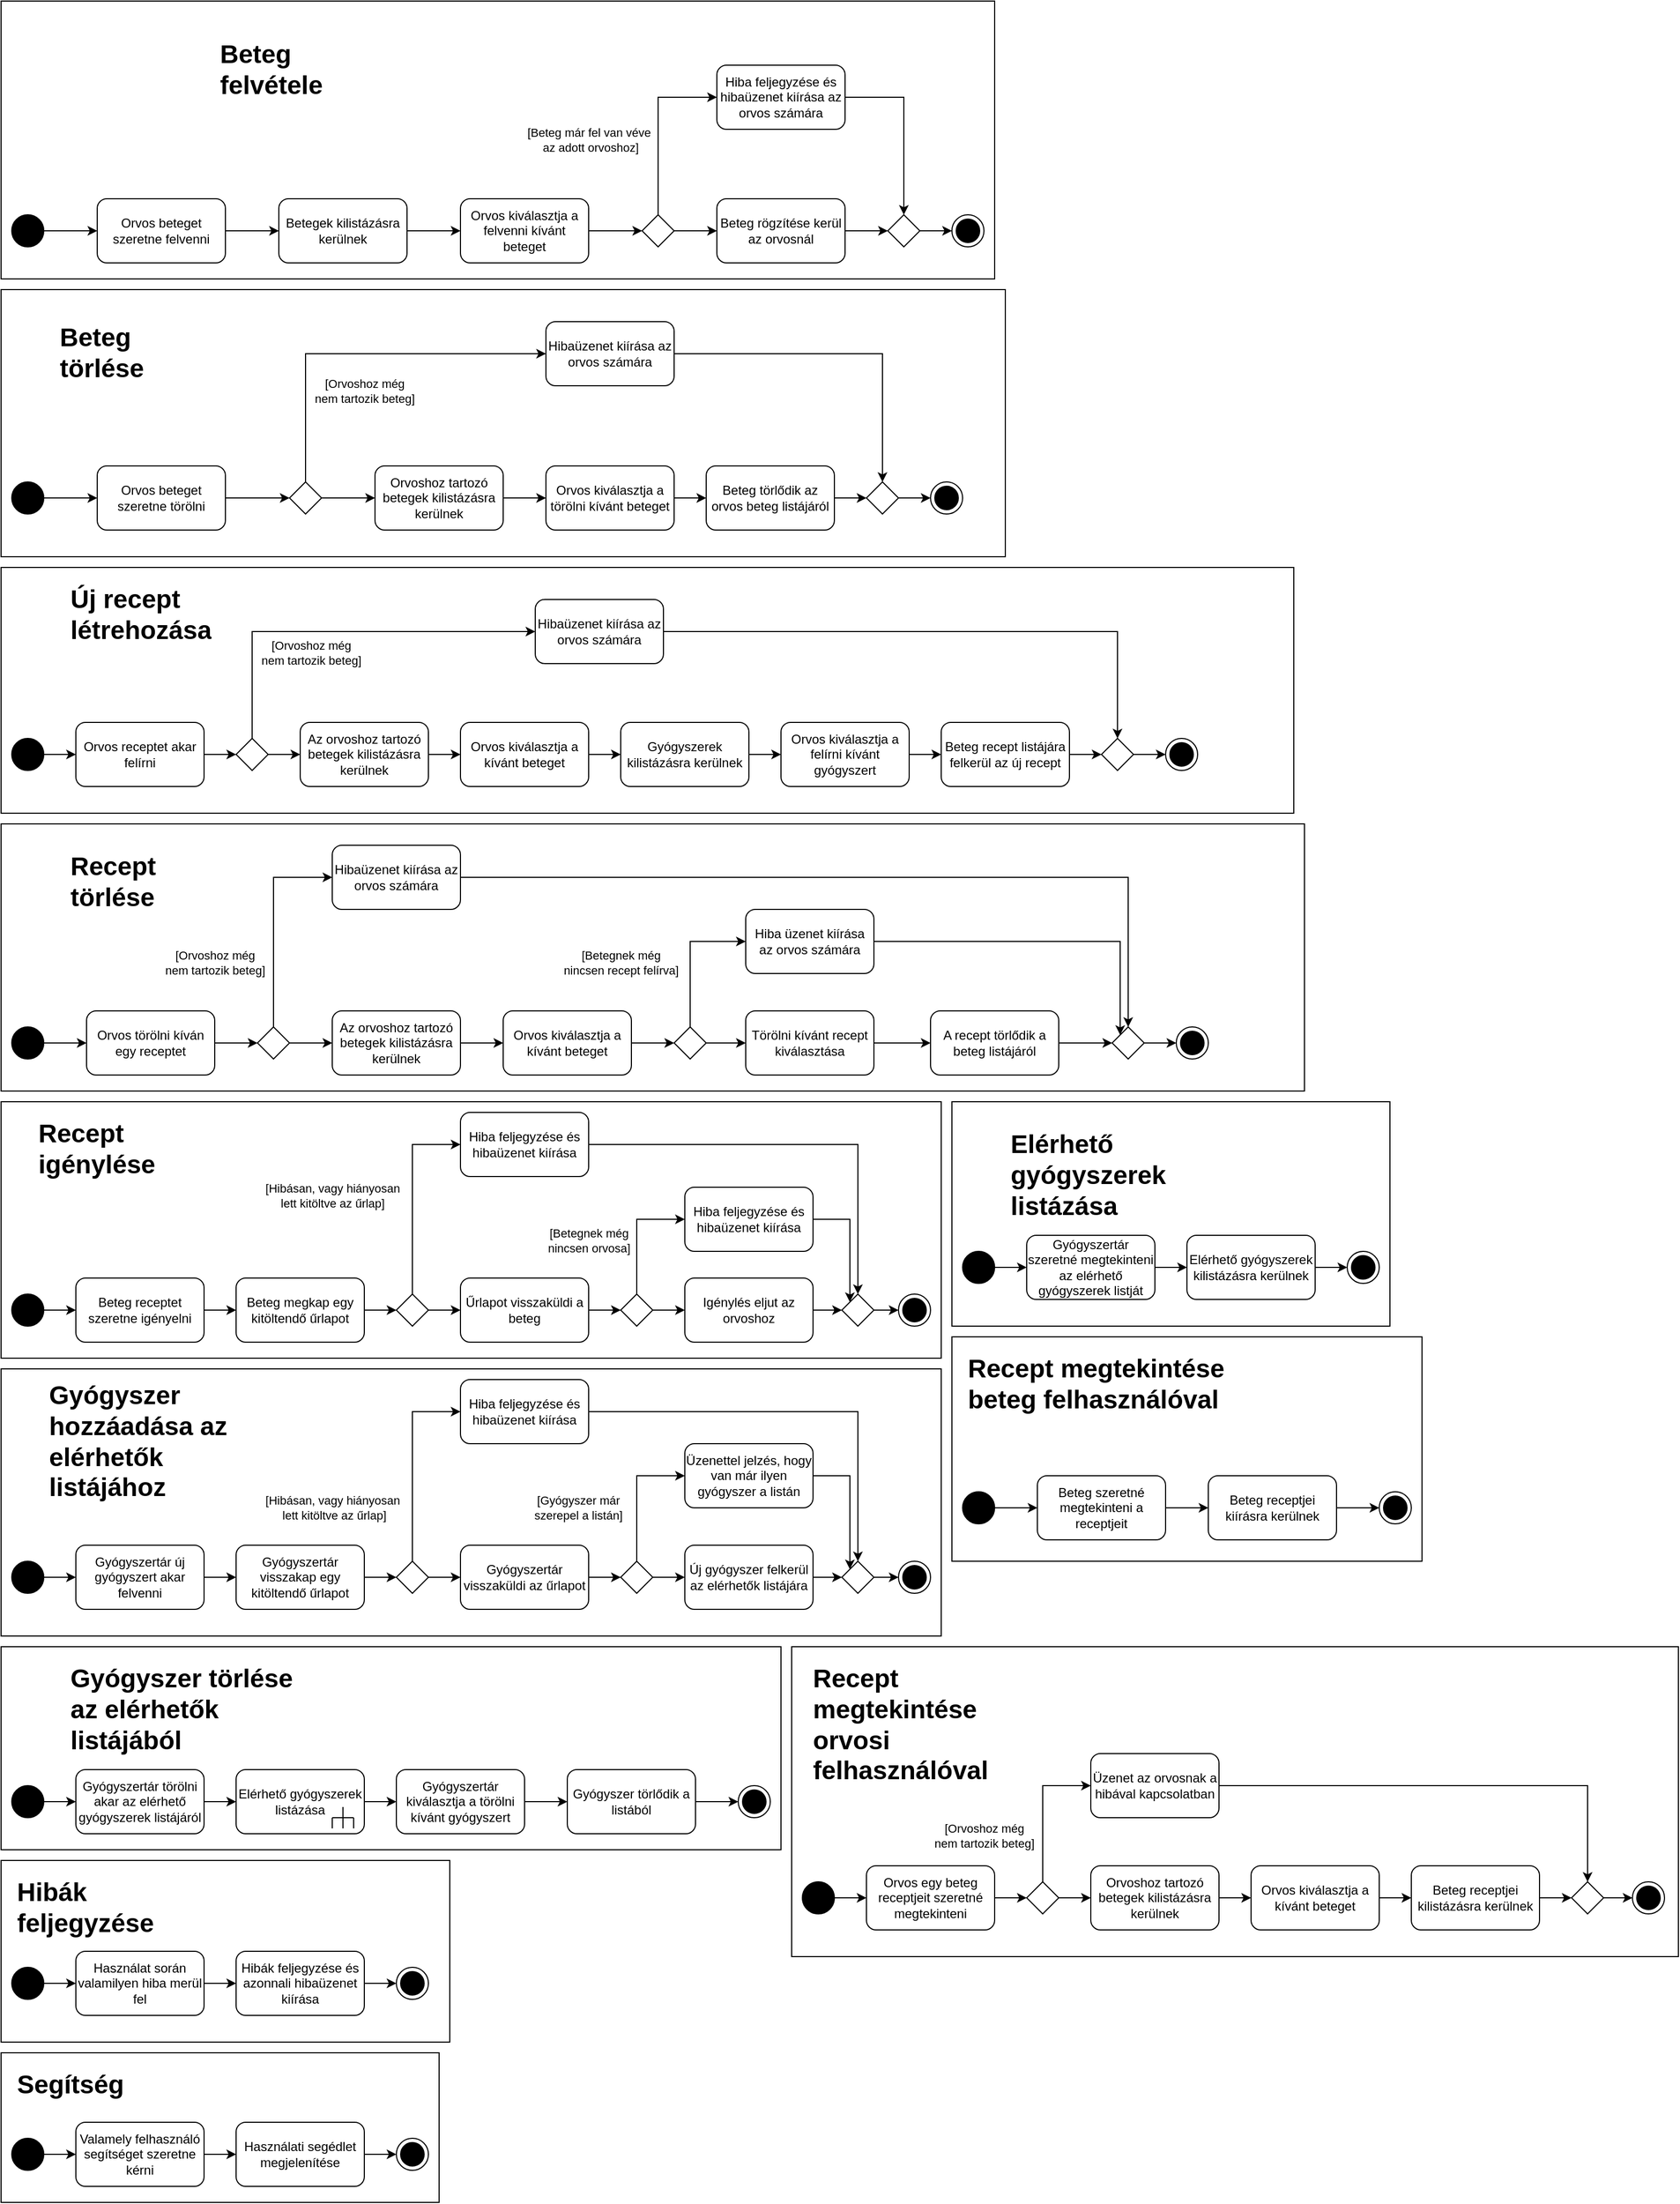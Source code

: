 <mxfile version="22.1.0" type="github">
  <diagram name="1 oldal" id="A5lsXJry7dlUo_Qo3VN9">
    <mxGraphModel dx="1214" dy="920" grid="1" gridSize="10" guides="1" tooltips="1" connect="1" arrows="1" fold="1" page="1" pageScale="1" pageWidth="1654" pageHeight="2336" math="0" shadow="0">
      <root>
        <mxCell id="0" />
        <mxCell id="1" parent="0" />
        <mxCell id="Be5XmaDgnvyBoXOh1O6h-53" value="" style="rounded=0;whiteSpace=wrap;html=1;" vertex="1" parent="1">
          <mxGeometry x="10" y="1930" width="410" height="140" as="geometry" />
        </mxCell>
        <mxCell id="Be5XmaDgnvyBoXOh1O6h-43" value="" style="rounded=0;whiteSpace=wrap;html=1;" vertex="1" parent="1">
          <mxGeometry x="10" y="1750" width="420" height="170" as="geometry" />
        </mxCell>
        <mxCell id="Be5XmaDgnvyBoXOh1O6h-21" value="" style="rounded=0;whiteSpace=wrap;html=1;" vertex="1" parent="1">
          <mxGeometry x="750" y="1550" width="830" height="290" as="geometry" />
        </mxCell>
        <mxCell id="i-3CGc0Ypoq-aM-rwJRE-172" value="" style="group" parent="1" vertex="1" connectable="0">
          <mxGeometry x="10" y="540" width="1210" height="230" as="geometry" />
        </mxCell>
        <mxCell id="i-3CGc0Ypoq-aM-rwJRE-171" value="" style="rounded=0;whiteSpace=wrap;html=1;" parent="i-3CGc0Ypoq-aM-rwJRE-172" vertex="1">
          <mxGeometry width="1210" height="230" as="geometry" />
        </mxCell>
        <mxCell id="i-3CGc0Ypoq-aM-rwJRE-149" value="" style="ellipse;fillColor=strokeColor;html=1;" parent="i-3CGc0Ypoq-aM-rwJRE-172" vertex="1">
          <mxGeometry x="10" y="160" width="30" height="30" as="geometry" />
        </mxCell>
        <mxCell id="i-3CGc0Ypoq-aM-rwJRE-150" value="Orvos receptet akar felírni" style="rounded=1;whiteSpace=wrap;html=1;" parent="i-3CGc0Ypoq-aM-rwJRE-172" vertex="1">
          <mxGeometry x="70" y="145" width="120" height="60" as="geometry" />
        </mxCell>
        <mxCell id="i-3CGc0Ypoq-aM-rwJRE-151" style="edgeStyle=orthogonalEdgeStyle;rounded=0;orthogonalLoop=1;jettySize=auto;html=1;exitX=1;exitY=0.5;exitDx=0;exitDy=0;entryX=0;entryY=0.5;entryDx=0;entryDy=0;" parent="i-3CGc0Ypoq-aM-rwJRE-172" source="i-3CGc0Ypoq-aM-rwJRE-149" target="i-3CGc0Ypoq-aM-rwJRE-150" edge="1">
          <mxGeometry relative="1" as="geometry" />
        </mxCell>
        <mxCell id="i-3CGc0Ypoq-aM-rwJRE-152" value="Az orvoshoz tartozó betegek kilistázásra kerülnek" style="rounded=1;whiteSpace=wrap;html=1;" parent="i-3CGc0Ypoq-aM-rwJRE-172" vertex="1">
          <mxGeometry x="280" y="145" width="120" height="60" as="geometry" />
        </mxCell>
        <mxCell id="i-3CGc0Ypoq-aM-rwJRE-155" style="edgeStyle=orthogonalEdgeStyle;rounded=0;orthogonalLoop=1;jettySize=auto;html=1;exitX=1;exitY=0.5;exitDx=0;exitDy=0;entryX=0;entryY=0.5;entryDx=0;entryDy=0;" parent="i-3CGc0Ypoq-aM-rwJRE-172" source="i-3CGc0Ypoq-aM-rwJRE-153" target="i-3CGc0Ypoq-aM-rwJRE-152" edge="1">
          <mxGeometry relative="1" as="geometry" />
        </mxCell>
        <mxCell id="i-3CGc0Ypoq-aM-rwJRE-153" value="" style="rhombus;whiteSpace=wrap;html=1;" parent="i-3CGc0Ypoq-aM-rwJRE-172" vertex="1">
          <mxGeometry x="220" y="160" width="30" height="30" as="geometry" />
        </mxCell>
        <mxCell id="i-3CGc0Ypoq-aM-rwJRE-154" style="edgeStyle=orthogonalEdgeStyle;rounded=0;orthogonalLoop=1;jettySize=auto;html=1;exitX=1;exitY=0.5;exitDx=0;exitDy=0;entryX=0;entryY=0.5;entryDx=0;entryDy=0;" parent="i-3CGc0Ypoq-aM-rwJRE-172" source="i-3CGc0Ypoq-aM-rwJRE-150" target="i-3CGc0Ypoq-aM-rwJRE-153" edge="1">
          <mxGeometry relative="1" as="geometry" />
        </mxCell>
        <mxCell id="i-3CGc0Ypoq-aM-rwJRE-156" value="Hibaüzenet kiírása az orvos számára" style="rounded=1;whiteSpace=wrap;html=1;" parent="i-3CGc0Ypoq-aM-rwJRE-172" vertex="1">
          <mxGeometry x="500" y="30" width="120" height="60" as="geometry" />
        </mxCell>
        <mxCell id="i-3CGc0Ypoq-aM-rwJRE-157" style="edgeStyle=orthogonalEdgeStyle;rounded=0;orthogonalLoop=1;jettySize=auto;html=1;exitX=0.5;exitY=0;exitDx=0;exitDy=0;entryX=0;entryY=0.5;entryDx=0;entryDy=0;" parent="i-3CGc0Ypoq-aM-rwJRE-172" source="i-3CGc0Ypoq-aM-rwJRE-153" target="i-3CGc0Ypoq-aM-rwJRE-156" edge="1">
          <mxGeometry relative="1" as="geometry" />
        </mxCell>
        <mxCell id="i-3CGc0Ypoq-aM-rwJRE-158" value="[Orvoshoz még &lt;br&gt;nem tartozik beteg]" style="edgeLabel;html=1;align=center;verticalAlign=middle;resizable=0;points=[];" parent="i-3CGc0Ypoq-aM-rwJRE-157" vertex="1" connectable="0">
          <mxGeometry x="-0.353" relative="1" as="geometry">
            <mxPoint x="37" y="20" as="offset" />
          </mxGeometry>
        </mxCell>
        <mxCell id="i-3CGc0Ypoq-aM-rwJRE-159" value="Orvos kiválasztja a kívánt beteget" style="rounded=1;whiteSpace=wrap;html=1;" parent="i-3CGc0Ypoq-aM-rwJRE-172" vertex="1">
          <mxGeometry x="430" y="145" width="120" height="60" as="geometry" />
        </mxCell>
        <mxCell id="i-3CGc0Ypoq-aM-rwJRE-160" style="edgeStyle=orthogonalEdgeStyle;rounded=0;orthogonalLoop=1;jettySize=auto;html=1;exitX=1;exitY=0.5;exitDx=0;exitDy=0;entryX=0;entryY=0.5;entryDx=0;entryDy=0;" parent="i-3CGc0Ypoq-aM-rwJRE-172" source="i-3CGc0Ypoq-aM-rwJRE-152" target="i-3CGc0Ypoq-aM-rwJRE-159" edge="1">
          <mxGeometry relative="1" as="geometry" />
        </mxCell>
        <mxCell id="i-3CGc0Ypoq-aM-rwJRE-161" value="" style="rhombus;whiteSpace=wrap;html=1;" parent="i-3CGc0Ypoq-aM-rwJRE-172" vertex="1">
          <mxGeometry x="1030" y="160" width="30" height="30" as="geometry" />
        </mxCell>
        <mxCell id="i-3CGc0Ypoq-aM-rwJRE-168" style="edgeStyle=orthogonalEdgeStyle;rounded=0;orthogonalLoop=1;jettySize=auto;html=1;exitX=1;exitY=0.5;exitDx=0;exitDy=0;entryX=0.5;entryY=0;entryDx=0;entryDy=0;" parent="i-3CGc0Ypoq-aM-rwJRE-172" source="i-3CGc0Ypoq-aM-rwJRE-156" target="i-3CGc0Ypoq-aM-rwJRE-161" edge="1">
          <mxGeometry relative="1" as="geometry" />
        </mxCell>
        <mxCell id="i-3CGc0Ypoq-aM-rwJRE-162" value="" style="ellipse;html=1;shape=endState;fillColor=strokeColor;" parent="i-3CGc0Ypoq-aM-rwJRE-172" vertex="1">
          <mxGeometry x="1090" y="160" width="30" height="30" as="geometry" />
        </mxCell>
        <mxCell id="i-3CGc0Ypoq-aM-rwJRE-163" style="edgeStyle=orthogonalEdgeStyle;rounded=0;orthogonalLoop=1;jettySize=auto;html=1;exitX=1;exitY=0.5;exitDx=0;exitDy=0;entryX=0;entryY=0.5;entryDx=0;entryDy=0;" parent="i-3CGc0Ypoq-aM-rwJRE-172" source="i-3CGc0Ypoq-aM-rwJRE-161" target="i-3CGc0Ypoq-aM-rwJRE-162" edge="1">
          <mxGeometry relative="1" as="geometry" />
        </mxCell>
        <mxCell id="i-3CGc0Ypoq-aM-rwJRE-164" value="Gyógyszerek kilistázásra kerülnek" style="rounded=1;whiteSpace=wrap;html=1;" parent="i-3CGc0Ypoq-aM-rwJRE-172" vertex="1">
          <mxGeometry x="580" y="145" width="120" height="60" as="geometry" />
        </mxCell>
        <mxCell id="i-3CGc0Ypoq-aM-rwJRE-165" style="edgeStyle=orthogonalEdgeStyle;rounded=0;orthogonalLoop=1;jettySize=auto;html=1;exitX=1;exitY=0.5;exitDx=0;exitDy=0;entryX=0;entryY=0.5;entryDx=0;entryDy=0;" parent="i-3CGc0Ypoq-aM-rwJRE-172" source="i-3CGc0Ypoq-aM-rwJRE-159" target="i-3CGc0Ypoq-aM-rwJRE-164" edge="1">
          <mxGeometry relative="1" as="geometry" />
        </mxCell>
        <mxCell id="6-SR3neiEmL0V248poDt-51" style="edgeStyle=orthogonalEdgeStyle;rounded=0;orthogonalLoop=1;jettySize=auto;html=1;exitX=1;exitY=0.5;exitDx=0;exitDy=0;entryX=0;entryY=0.5;entryDx=0;entryDy=0;" parent="i-3CGc0Ypoq-aM-rwJRE-172" source="i-3CGc0Ypoq-aM-rwJRE-166" target="6-SR3neiEmL0V248poDt-49" edge="1">
          <mxGeometry relative="1" as="geometry" />
        </mxCell>
        <mxCell id="i-3CGc0Ypoq-aM-rwJRE-166" value="Orvos kiválasztja a felírni kívánt gyógyszert" style="rounded=1;whiteSpace=wrap;html=1;" parent="i-3CGc0Ypoq-aM-rwJRE-172" vertex="1">
          <mxGeometry x="730" y="145" width="120" height="60" as="geometry" />
        </mxCell>
        <mxCell id="i-3CGc0Ypoq-aM-rwJRE-167" style="edgeStyle=orthogonalEdgeStyle;rounded=0;orthogonalLoop=1;jettySize=auto;html=1;exitX=1;exitY=0.5;exitDx=0;exitDy=0;entryX=0;entryY=0.5;entryDx=0;entryDy=0;" parent="i-3CGc0Ypoq-aM-rwJRE-172" source="i-3CGc0Ypoq-aM-rwJRE-164" target="i-3CGc0Ypoq-aM-rwJRE-166" edge="1">
          <mxGeometry relative="1" as="geometry" />
        </mxCell>
        <mxCell id="i-3CGc0Ypoq-aM-rwJRE-170" value="&lt;h1&gt;Új recept létrehozása&lt;/h1&gt;" style="text;html=1;strokeColor=none;fillColor=none;spacing=5;spacingTop=-20;whiteSpace=wrap;overflow=hidden;rounded=0;" parent="i-3CGc0Ypoq-aM-rwJRE-172" vertex="1">
          <mxGeometry x="60" y="10" width="140" height="70" as="geometry" />
        </mxCell>
        <mxCell id="6-SR3neiEmL0V248poDt-52" style="edgeStyle=orthogonalEdgeStyle;rounded=0;orthogonalLoop=1;jettySize=auto;html=1;exitX=1;exitY=0.5;exitDx=0;exitDy=0;entryX=0;entryY=0.5;entryDx=0;entryDy=0;" parent="i-3CGc0Ypoq-aM-rwJRE-172" source="6-SR3neiEmL0V248poDt-49" target="i-3CGc0Ypoq-aM-rwJRE-161" edge="1">
          <mxGeometry relative="1" as="geometry" />
        </mxCell>
        <mxCell id="6-SR3neiEmL0V248poDt-49" value="Beteg recept listájára felkerül az új recept" style="rounded=1;whiteSpace=wrap;html=1;" parent="i-3CGc0Ypoq-aM-rwJRE-172" vertex="1">
          <mxGeometry x="880" y="145" width="120" height="60" as="geometry" />
        </mxCell>
        <mxCell id="bNc3_RKc6GyXrtvvuMN3-31" value="" style="group" parent="1" vertex="1" connectable="0">
          <mxGeometry x="10" y="1040" width="880" height="240" as="geometry" />
        </mxCell>
        <mxCell id="bNc3_RKc6GyXrtvvuMN3-29" value="" style="rounded=0;whiteSpace=wrap;html=1;" parent="bNc3_RKc6GyXrtvvuMN3-31" vertex="1">
          <mxGeometry width="880" height="240" as="geometry" />
        </mxCell>
        <mxCell id="bNc3_RKc6GyXrtvvuMN3-1" value="" style="ellipse;fillColor=strokeColor;html=1;" parent="bNc3_RKc6GyXrtvvuMN3-31" vertex="1">
          <mxGeometry x="10" y="180" width="30" height="30" as="geometry" />
        </mxCell>
        <mxCell id="bNc3_RKc6GyXrtvvuMN3-2" value="Beteg receptet szeretne igényelni" style="rounded=1;whiteSpace=wrap;html=1;" parent="bNc3_RKc6GyXrtvvuMN3-31" vertex="1">
          <mxGeometry x="70" y="165" width="120" height="60" as="geometry" />
        </mxCell>
        <mxCell id="bNc3_RKc6GyXrtvvuMN3-3" style="edgeStyle=orthogonalEdgeStyle;rounded=0;orthogonalLoop=1;jettySize=auto;html=1;exitX=1;exitY=0.5;exitDx=0;exitDy=0;entryX=0;entryY=0.5;entryDx=0;entryDy=0;" parent="bNc3_RKc6GyXrtvvuMN3-31" source="bNc3_RKc6GyXrtvvuMN3-1" target="bNc3_RKc6GyXrtvvuMN3-2" edge="1">
          <mxGeometry relative="1" as="geometry" />
        </mxCell>
        <mxCell id="bNc3_RKc6GyXrtvvuMN3-4" value="Beteg megkap egy kitöltendő űrlapot" style="rounded=1;whiteSpace=wrap;html=1;" parent="bNc3_RKc6GyXrtvvuMN3-31" vertex="1">
          <mxGeometry x="220" y="165" width="120" height="60" as="geometry" />
        </mxCell>
        <mxCell id="bNc3_RKc6GyXrtvvuMN3-6" style="edgeStyle=orthogonalEdgeStyle;rounded=0;orthogonalLoop=1;jettySize=auto;html=1;exitX=1;exitY=0.5;exitDx=0;exitDy=0;entryX=0;entryY=0.5;entryDx=0;entryDy=0;" parent="bNc3_RKc6GyXrtvvuMN3-31" source="bNc3_RKc6GyXrtvvuMN3-2" target="bNc3_RKc6GyXrtvvuMN3-4" edge="1">
          <mxGeometry relative="1" as="geometry" />
        </mxCell>
        <mxCell id="bNc3_RKc6GyXrtvvuMN3-8" value="" style="rhombus;whiteSpace=wrap;html=1;" parent="bNc3_RKc6GyXrtvvuMN3-31" vertex="1">
          <mxGeometry x="370" y="180" width="30" height="30" as="geometry" />
        </mxCell>
        <mxCell id="bNc3_RKc6GyXrtvvuMN3-9" style="edgeStyle=orthogonalEdgeStyle;rounded=0;orthogonalLoop=1;jettySize=auto;html=1;exitX=1;exitY=0.5;exitDx=0;exitDy=0;entryX=0;entryY=0.5;entryDx=0;entryDy=0;" parent="bNc3_RKc6GyXrtvvuMN3-31" source="bNc3_RKc6GyXrtvvuMN3-4" target="bNc3_RKc6GyXrtvvuMN3-8" edge="1">
          <mxGeometry relative="1" as="geometry" />
        </mxCell>
        <mxCell id="bNc3_RKc6GyXrtvvuMN3-10" value="Űrlapot visszaküldi a beteg" style="rounded=1;whiteSpace=wrap;html=1;" parent="bNc3_RKc6GyXrtvvuMN3-31" vertex="1">
          <mxGeometry x="430" y="165" width="120" height="60" as="geometry" />
        </mxCell>
        <mxCell id="bNc3_RKc6GyXrtvvuMN3-13" style="edgeStyle=orthogonalEdgeStyle;rounded=0;orthogonalLoop=1;jettySize=auto;html=1;exitX=1;exitY=0.5;exitDx=0;exitDy=0;entryX=0;entryY=0.5;entryDx=0;entryDy=0;" parent="bNc3_RKc6GyXrtvvuMN3-31" source="bNc3_RKc6GyXrtvvuMN3-8" target="bNc3_RKc6GyXrtvvuMN3-10" edge="1">
          <mxGeometry relative="1" as="geometry" />
        </mxCell>
        <mxCell id="bNc3_RKc6GyXrtvvuMN3-11" value="Hiba feljegyzése és hibaüzenet kiírása" style="rounded=1;whiteSpace=wrap;html=1;" parent="bNc3_RKc6GyXrtvvuMN3-31" vertex="1">
          <mxGeometry x="430" y="10" width="120" height="60" as="geometry" />
        </mxCell>
        <mxCell id="bNc3_RKc6GyXrtvvuMN3-12" style="edgeStyle=orthogonalEdgeStyle;rounded=0;orthogonalLoop=1;jettySize=auto;html=1;exitX=0.5;exitY=0;exitDx=0;exitDy=0;entryX=0;entryY=0.5;entryDx=0;entryDy=0;" parent="bNc3_RKc6GyXrtvvuMN3-31" source="bNc3_RKc6GyXrtvvuMN3-8" target="bNc3_RKc6GyXrtvvuMN3-11" edge="1">
          <mxGeometry relative="1" as="geometry" />
        </mxCell>
        <mxCell id="bNc3_RKc6GyXrtvvuMN3-14" value="[Hibásan, vagy hiányosan &lt;br&gt;lett kitöltve az űrlap]" style="edgeLabel;html=1;align=center;verticalAlign=middle;resizable=0;points=[];" parent="bNc3_RKc6GyXrtvvuMN3-12" vertex="1" connectable="0">
          <mxGeometry x="0.103" y="-1" relative="1" as="geometry">
            <mxPoint x="-76" y="10" as="offset" />
          </mxGeometry>
        </mxCell>
        <mxCell id="bNc3_RKc6GyXrtvvuMN3-15" value="" style="rhombus;whiteSpace=wrap;html=1;" parent="bNc3_RKc6GyXrtvvuMN3-31" vertex="1">
          <mxGeometry x="580" y="180" width="30" height="30" as="geometry" />
        </mxCell>
        <mxCell id="bNc3_RKc6GyXrtvvuMN3-18" style="edgeStyle=orthogonalEdgeStyle;rounded=0;orthogonalLoop=1;jettySize=auto;html=1;exitX=1;exitY=0.5;exitDx=0;exitDy=0;entryX=0;entryY=0.5;entryDx=0;entryDy=0;" parent="bNc3_RKc6GyXrtvvuMN3-31" source="bNc3_RKc6GyXrtvvuMN3-10" target="bNc3_RKc6GyXrtvvuMN3-15" edge="1">
          <mxGeometry relative="1" as="geometry" />
        </mxCell>
        <mxCell id="bNc3_RKc6GyXrtvvuMN3-16" value="Igénylés eljut az orvoshoz" style="rounded=1;whiteSpace=wrap;html=1;" parent="bNc3_RKc6GyXrtvvuMN3-31" vertex="1">
          <mxGeometry x="640" y="165" width="120" height="60" as="geometry" />
        </mxCell>
        <mxCell id="bNc3_RKc6GyXrtvvuMN3-20" style="edgeStyle=orthogonalEdgeStyle;rounded=0;orthogonalLoop=1;jettySize=auto;html=1;exitX=1;exitY=0.5;exitDx=0;exitDy=0;entryX=0;entryY=0.5;entryDx=0;entryDy=0;" parent="bNc3_RKc6GyXrtvvuMN3-31" source="bNc3_RKc6GyXrtvvuMN3-15" target="bNc3_RKc6GyXrtvvuMN3-16" edge="1">
          <mxGeometry relative="1" as="geometry" />
        </mxCell>
        <mxCell id="bNc3_RKc6GyXrtvvuMN3-17" value="Hiba feljegyzése és hibaüzenet kiírása" style="rounded=1;whiteSpace=wrap;html=1;" parent="bNc3_RKc6GyXrtvvuMN3-31" vertex="1">
          <mxGeometry x="640" y="80" width="120" height="60" as="geometry" />
        </mxCell>
        <mxCell id="bNc3_RKc6GyXrtvvuMN3-19" style="edgeStyle=orthogonalEdgeStyle;rounded=0;orthogonalLoop=1;jettySize=auto;html=1;exitX=0.5;exitY=0;exitDx=0;exitDy=0;entryX=0;entryY=0.5;entryDx=0;entryDy=0;" parent="bNc3_RKc6GyXrtvvuMN3-31" source="bNc3_RKc6GyXrtvvuMN3-15" target="bNc3_RKc6GyXrtvvuMN3-17" edge="1">
          <mxGeometry relative="1" as="geometry" />
        </mxCell>
        <mxCell id="bNc3_RKc6GyXrtvvuMN3-21" value="[Betegnek még &lt;br&gt;nincsen orvosa]" style="edgeLabel;html=1;align=center;verticalAlign=middle;resizable=0;points=[];" parent="bNc3_RKc6GyXrtvvuMN3-19" vertex="1" connectable="0">
          <mxGeometry x="-0.391" y="-2" relative="1" as="geometry">
            <mxPoint x="-47" y="-15" as="offset" />
          </mxGeometry>
        </mxCell>
        <mxCell id="bNc3_RKc6GyXrtvvuMN3-22" value="" style="rhombus;whiteSpace=wrap;html=1;" parent="bNc3_RKc6GyXrtvvuMN3-31" vertex="1">
          <mxGeometry x="787" y="180" width="30" height="30" as="geometry" />
        </mxCell>
        <mxCell id="bNc3_RKc6GyXrtvvuMN3-28" style="edgeStyle=orthogonalEdgeStyle;rounded=0;orthogonalLoop=1;jettySize=auto;html=1;exitX=1;exitY=0.5;exitDx=0;exitDy=0;entryX=0.5;entryY=0;entryDx=0;entryDy=0;" parent="bNc3_RKc6GyXrtvvuMN3-31" source="bNc3_RKc6GyXrtvvuMN3-11" target="bNc3_RKc6GyXrtvvuMN3-22" edge="1">
          <mxGeometry relative="1" as="geometry" />
        </mxCell>
        <mxCell id="bNc3_RKc6GyXrtvvuMN3-23" style="edgeStyle=orthogonalEdgeStyle;rounded=0;orthogonalLoop=1;jettySize=auto;html=1;exitX=1;exitY=0.5;exitDx=0;exitDy=0;entryX=0;entryY=0.5;entryDx=0;entryDy=0;" parent="bNc3_RKc6GyXrtvvuMN3-31" source="bNc3_RKc6GyXrtvvuMN3-16" target="bNc3_RKc6GyXrtvvuMN3-22" edge="1">
          <mxGeometry relative="1" as="geometry" />
        </mxCell>
        <mxCell id="bNc3_RKc6GyXrtvvuMN3-24" style="edgeStyle=orthogonalEdgeStyle;rounded=0;orthogonalLoop=1;jettySize=auto;html=1;exitX=1;exitY=0.5;exitDx=0;exitDy=0;entryX=0;entryY=0;entryDx=0;entryDy=0;" parent="bNc3_RKc6GyXrtvvuMN3-31" source="bNc3_RKc6GyXrtvvuMN3-17" target="bNc3_RKc6GyXrtvvuMN3-22" edge="1">
          <mxGeometry relative="1" as="geometry" />
        </mxCell>
        <mxCell id="bNc3_RKc6GyXrtvvuMN3-26" value="" style="ellipse;html=1;shape=endState;fillColor=strokeColor;" parent="bNc3_RKc6GyXrtvvuMN3-31" vertex="1">
          <mxGeometry x="840" y="180" width="30" height="30" as="geometry" />
        </mxCell>
        <mxCell id="bNc3_RKc6GyXrtvvuMN3-27" style="edgeStyle=orthogonalEdgeStyle;rounded=0;orthogonalLoop=1;jettySize=auto;html=1;exitX=1;exitY=0.5;exitDx=0;exitDy=0;entryX=0;entryY=0.5;entryDx=0;entryDy=0;" parent="bNc3_RKc6GyXrtvvuMN3-31" source="bNc3_RKc6GyXrtvvuMN3-22" target="bNc3_RKc6GyXrtvvuMN3-26" edge="1">
          <mxGeometry relative="1" as="geometry" />
        </mxCell>
        <mxCell id="bNc3_RKc6GyXrtvvuMN3-30" value="&lt;h1&gt;Recept igénylése&lt;/h1&gt;" style="text;html=1;strokeColor=none;fillColor=none;spacing=5;spacingTop=-20;whiteSpace=wrap;overflow=hidden;rounded=0;" parent="bNc3_RKc6GyXrtvvuMN3-31" vertex="1">
          <mxGeometry x="30" y="10" width="140" height="70" as="geometry" />
        </mxCell>
        <mxCell id="6-SR3neiEmL0V248poDt-11" value="" style="group" parent="1" vertex="1" connectable="0">
          <mxGeometry x="900" y="1040" width="410" height="210" as="geometry" />
        </mxCell>
        <mxCell id="6-SR3neiEmL0V248poDt-10" value="" style="rounded=0;whiteSpace=wrap;html=1;" parent="6-SR3neiEmL0V248poDt-11" vertex="1">
          <mxGeometry width="410" height="210" as="geometry" />
        </mxCell>
        <mxCell id="6-SR3neiEmL0V248poDt-2" value="" style="ellipse;fillColor=strokeColor;html=1;" parent="6-SR3neiEmL0V248poDt-11" vertex="1">
          <mxGeometry x="10" y="140" width="30" height="30" as="geometry" />
        </mxCell>
        <mxCell id="6-SR3neiEmL0V248poDt-3" value="Gyógyszertár szeretné megtekinteni az elérhető gyógyszerek listját" style="rounded=1;whiteSpace=wrap;html=1;" parent="6-SR3neiEmL0V248poDt-11" vertex="1">
          <mxGeometry x="70" y="125" width="120" height="60" as="geometry" />
        </mxCell>
        <mxCell id="6-SR3neiEmL0V248poDt-4" style="edgeStyle=orthogonalEdgeStyle;rounded=0;orthogonalLoop=1;jettySize=auto;html=1;exitX=1;exitY=0.5;exitDx=0;exitDy=0;entryX=0;entryY=0.5;entryDx=0;entryDy=0;" parent="6-SR3neiEmL0V248poDt-11" source="6-SR3neiEmL0V248poDt-2" target="6-SR3neiEmL0V248poDt-3" edge="1">
          <mxGeometry relative="1" as="geometry" />
        </mxCell>
        <mxCell id="6-SR3neiEmL0V248poDt-5" value="Elérhető gyógyszerek kilistázásra kerülnek" style="rounded=1;whiteSpace=wrap;html=1;" parent="6-SR3neiEmL0V248poDt-11" vertex="1">
          <mxGeometry x="220" y="125" width="120" height="60" as="geometry" />
        </mxCell>
        <mxCell id="6-SR3neiEmL0V248poDt-7" style="edgeStyle=orthogonalEdgeStyle;rounded=0;orthogonalLoop=1;jettySize=auto;html=1;exitX=1;exitY=0.5;exitDx=0;exitDy=0;entryX=0;entryY=0.5;entryDx=0;entryDy=0;" parent="6-SR3neiEmL0V248poDt-11" source="6-SR3neiEmL0V248poDt-3" target="6-SR3neiEmL0V248poDt-5" edge="1">
          <mxGeometry relative="1" as="geometry" />
        </mxCell>
        <mxCell id="6-SR3neiEmL0V248poDt-6" value="" style="ellipse;html=1;shape=endState;fillColor=strokeColor;" parent="6-SR3neiEmL0V248poDt-11" vertex="1">
          <mxGeometry x="370" y="140" width="30" height="30" as="geometry" />
        </mxCell>
        <mxCell id="6-SR3neiEmL0V248poDt-8" style="edgeStyle=orthogonalEdgeStyle;rounded=0;orthogonalLoop=1;jettySize=auto;html=1;exitX=1;exitY=0.5;exitDx=0;exitDy=0;entryX=0;entryY=0.5;entryDx=0;entryDy=0;" parent="6-SR3neiEmL0V248poDt-11" source="6-SR3neiEmL0V248poDt-5" target="6-SR3neiEmL0V248poDt-6" edge="1">
          <mxGeometry relative="1" as="geometry" />
        </mxCell>
        <mxCell id="6-SR3neiEmL0V248poDt-9" value="&lt;h1&gt;Elérhető gyógyszerek listázása&lt;/h1&gt;" style="text;html=1;strokeColor=none;fillColor=none;spacing=5;spacingTop=-20;whiteSpace=wrap;overflow=hidden;rounded=0;" parent="6-SR3neiEmL0V248poDt-11" vertex="1">
          <mxGeometry x="50" y="20" width="160" height="100" as="geometry" />
        </mxCell>
        <mxCell id="6-SR3neiEmL0V248poDt-39" value="" style="group" parent="1" vertex="1" connectable="0">
          <mxGeometry x="10" y="1290" width="880" height="250" as="geometry" />
        </mxCell>
        <mxCell id="6-SR3neiEmL0V248poDt-38" value="" style="rounded=0;whiteSpace=wrap;html=1;" parent="6-SR3neiEmL0V248poDt-39" vertex="1">
          <mxGeometry width="880" height="250" as="geometry" />
        </mxCell>
        <mxCell id="6-SR3neiEmL0V248poDt-12" value="" style="ellipse;fillColor=strokeColor;html=1;" parent="6-SR3neiEmL0V248poDt-39" vertex="1">
          <mxGeometry x="10" y="180" width="30" height="30" as="geometry" />
        </mxCell>
        <mxCell id="6-SR3neiEmL0V248poDt-13" value="Gyógyszertár új gyógyszert akar felvenni" style="rounded=1;whiteSpace=wrap;html=1;" parent="6-SR3neiEmL0V248poDt-39" vertex="1">
          <mxGeometry x="70" y="165" width="120" height="60" as="geometry" />
        </mxCell>
        <mxCell id="6-SR3neiEmL0V248poDt-14" style="edgeStyle=orthogonalEdgeStyle;rounded=0;orthogonalLoop=1;jettySize=auto;html=1;exitX=1;exitY=0.5;exitDx=0;exitDy=0;entryX=0;entryY=0.5;entryDx=0;entryDy=0;" parent="6-SR3neiEmL0V248poDt-39" source="6-SR3neiEmL0V248poDt-12" target="6-SR3neiEmL0V248poDt-13" edge="1">
          <mxGeometry relative="1" as="geometry" />
        </mxCell>
        <mxCell id="6-SR3neiEmL0V248poDt-15" value="Gyógyszertár visszakap egy kitöltendő űrlapot" style="rounded=1;whiteSpace=wrap;html=1;" parent="6-SR3neiEmL0V248poDt-39" vertex="1">
          <mxGeometry x="220" y="165" width="120" height="60" as="geometry" />
        </mxCell>
        <mxCell id="6-SR3neiEmL0V248poDt-16" style="edgeStyle=orthogonalEdgeStyle;rounded=0;orthogonalLoop=1;jettySize=auto;html=1;exitX=1;exitY=0.5;exitDx=0;exitDy=0;entryX=0;entryY=0.5;entryDx=0;entryDy=0;" parent="6-SR3neiEmL0V248poDt-39" source="6-SR3neiEmL0V248poDt-13" target="6-SR3neiEmL0V248poDt-15" edge="1">
          <mxGeometry relative="1" as="geometry" />
        </mxCell>
        <mxCell id="6-SR3neiEmL0V248poDt-17" value="" style="rhombus;whiteSpace=wrap;html=1;" parent="6-SR3neiEmL0V248poDt-39" vertex="1">
          <mxGeometry x="370" y="180" width="30" height="30" as="geometry" />
        </mxCell>
        <mxCell id="6-SR3neiEmL0V248poDt-18" style="edgeStyle=orthogonalEdgeStyle;rounded=0;orthogonalLoop=1;jettySize=auto;html=1;exitX=1;exitY=0.5;exitDx=0;exitDy=0;entryX=0;entryY=0.5;entryDx=0;entryDy=0;" parent="6-SR3neiEmL0V248poDt-39" source="6-SR3neiEmL0V248poDt-15" target="6-SR3neiEmL0V248poDt-17" edge="1">
          <mxGeometry relative="1" as="geometry" />
        </mxCell>
        <mxCell id="6-SR3neiEmL0V248poDt-19" value="Gyógyszertár visszaküldi az űrlapot" style="rounded=1;whiteSpace=wrap;html=1;" parent="6-SR3neiEmL0V248poDt-39" vertex="1">
          <mxGeometry x="430" y="165" width="120" height="60" as="geometry" />
        </mxCell>
        <mxCell id="6-SR3neiEmL0V248poDt-22" style="edgeStyle=orthogonalEdgeStyle;rounded=0;orthogonalLoop=1;jettySize=auto;html=1;exitX=1;exitY=0.5;exitDx=0;exitDy=0;entryX=0;entryY=0.5;entryDx=0;entryDy=0;" parent="6-SR3neiEmL0V248poDt-39" source="6-SR3neiEmL0V248poDt-17" target="6-SR3neiEmL0V248poDt-19" edge="1">
          <mxGeometry relative="1" as="geometry" />
        </mxCell>
        <mxCell id="6-SR3neiEmL0V248poDt-20" value="Hiba feljegyzése és hibaüzenet kiírása" style="rounded=1;whiteSpace=wrap;html=1;" parent="6-SR3neiEmL0V248poDt-39" vertex="1">
          <mxGeometry x="430" y="10" width="120" height="60" as="geometry" />
        </mxCell>
        <mxCell id="6-SR3neiEmL0V248poDt-21" style="edgeStyle=orthogonalEdgeStyle;rounded=0;orthogonalLoop=1;jettySize=auto;html=1;exitX=0.5;exitY=0;exitDx=0;exitDy=0;entryX=0;entryY=0.5;entryDx=0;entryDy=0;" parent="6-SR3neiEmL0V248poDt-39" source="6-SR3neiEmL0V248poDt-17" target="6-SR3neiEmL0V248poDt-20" edge="1">
          <mxGeometry relative="1" as="geometry" />
        </mxCell>
        <mxCell id="6-SR3neiEmL0V248poDt-23" value="[Hibásan, vagy hiányosan&lt;br&gt;&amp;nbsp;lett kitöltve az űrlap]" style="edgeLabel;html=1;align=center;verticalAlign=middle;resizable=0;points=[];" parent="6-SR3neiEmL0V248poDt-21" vertex="1" connectable="0">
          <mxGeometry x="-0.33" y="-1" relative="1" as="geometry">
            <mxPoint x="-76" y="12" as="offset" />
          </mxGeometry>
        </mxCell>
        <mxCell id="6-SR3neiEmL0V248poDt-24" value="" style="rhombus;whiteSpace=wrap;html=1;" parent="6-SR3neiEmL0V248poDt-39" vertex="1">
          <mxGeometry x="580" y="180" width="30" height="30" as="geometry" />
        </mxCell>
        <mxCell id="6-SR3neiEmL0V248poDt-25" style="edgeStyle=orthogonalEdgeStyle;rounded=0;orthogonalLoop=1;jettySize=auto;html=1;exitX=1;exitY=0.5;exitDx=0;exitDy=0;entryX=0;entryY=0.5;entryDx=0;entryDy=0;" parent="6-SR3neiEmL0V248poDt-39" source="6-SR3neiEmL0V248poDt-19" target="6-SR3neiEmL0V248poDt-24" edge="1">
          <mxGeometry relative="1" as="geometry" />
        </mxCell>
        <mxCell id="6-SR3neiEmL0V248poDt-26" value="Új gyógyszer felkerül az elérhetők listájára" style="rounded=1;whiteSpace=wrap;html=1;" parent="6-SR3neiEmL0V248poDt-39" vertex="1">
          <mxGeometry x="640" y="165" width="120" height="60" as="geometry" />
        </mxCell>
        <mxCell id="6-SR3neiEmL0V248poDt-29" style="edgeStyle=orthogonalEdgeStyle;rounded=0;orthogonalLoop=1;jettySize=auto;html=1;exitX=1;exitY=0.5;exitDx=0;exitDy=0;entryX=0;entryY=0.5;entryDx=0;entryDy=0;" parent="6-SR3neiEmL0V248poDt-39" source="6-SR3neiEmL0V248poDt-24" target="6-SR3neiEmL0V248poDt-26" edge="1">
          <mxGeometry relative="1" as="geometry" />
        </mxCell>
        <mxCell id="6-SR3neiEmL0V248poDt-27" value="Üzenettel jelzés, hogy van már ilyen gyógyszer a listán" style="rounded=1;whiteSpace=wrap;html=1;" parent="6-SR3neiEmL0V248poDt-39" vertex="1">
          <mxGeometry x="640" y="70" width="120" height="60" as="geometry" />
        </mxCell>
        <mxCell id="6-SR3neiEmL0V248poDt-28" style="edgeStyle=orthogonalEdgeStyle;rounded=0;orthogonalLoop=1;jettySize=auto;html=1;exitX=0.5;exitY=0;exitDx=0;exitDy=0;entryX=0;entryY=0.5;entryDx=0;entryDy=0;" parent="6-SR3neiEmL0V248poDt-39" source="6-SR3neiEmL0V248poDt-24" target="6-SR3neiEmL0V248poDt-27" edge="1">
          <mxGeometry relative="1" as="geometry" />
        </mxCell>
        <mxCell id="6-SR3neiEmL0V248poDt-30" value="[Gyógyszer már &lt;br&gt;szerepel a listán]" style="edgeLabel;html=1;align=center;verticalAlign=middle;resizable=0;points=[];" parent="6-SR3neiEmL0V248poDt-28" vertex="1" connectable="0">
          <mxGeometry x="-0.059" y="1" relative="1" as="geometry">
            <mxPoint x="-54" y="9" as="offset" />
          </mxGeometry>
        </mxCell>
        <mxCell id="6-SR3neiEmL0V248poDt-31" value="" style="rhombus;whiteSpace=wrap;html=1;" parent="6-SR3neiEmL0V248poDt-39" vertex="1">
          <mxGeometry x="787" y="180" width="30" height="30" as="geometry" />
        </mxCell>
        <mxCell id="6-SR3neiEmL0V248poDt-34" style="edgeStyle=orthogonalEdgeStyle;rounded=0;orthogonalLoop=1;jettySize=auto;html=1;exitX=1;exitY=0.5;exitDx=0;exitDy=0;entryX=0.5;entryY=0;entryDx=0;entryDy=0;" parent="6-SR3neiEmL0V248poDt-39" source="6-SR3neiEmL0V248poDt-20" target="6-SR3neiEmL0V248poDt-31" edge="1">
          <mxGeometry relative="1" as="geometry" />
        </mxCell>
        <mxCell id="6-SR3neiEmL0V248poDt-33" style="edgeStyle=orthogonalEdgeStyle;rounded=0;orthogonalLoop=1;jettySize=auto;html=1;exitX=1;exitY=0.5;exitDx=0;exitDy=0;entryX=0;entryY=0.5;entryDx=0;entryDy=0;" parent="6-SR3neiEmL0V248poDt-39" source="6-SR3neiEmL0V248poDt-26" target="6-SR3neiEmL0V248poDt-31" edge="1">
          <mxGeometry relative="1" as="geometry" />
        </mxCell>
        <mxCell id="6-SR3neiEmL0V248poDt-32" style="edgeStyle=orthogonalEdgeStyle;rounded=0;orthogonalLoop=1;jettySize=auto;html=1;exitX=1;exitY=0.5;exitDx=0;exitDy=0;entryX=0;entryY=0;entryDx=0;entryDy=0;" parent="6-SR3neiEmL0V248poDt-39" source="6-SR3neiEmL0V248poDt-27" target="6-SR3neiEmL0V248poDt-31" edge="1">
          <mxGeometry relative="1" as="geometry" />
        </mxCell>
        <mxCell id="6-SR3neiEmL0V248poDt-35" value="" style="ellipse;html=1;shape=endState;fillColor=strokeColor;" parent="6-SR3neiEmL0V248poDt-39" vertex="1">
          <mxGeometry x="840" y="180" width="30" height="30" as="geometry" />
        </mxCell>
        <mxCell id="6-SR3neiEmL0V248poDt-36" style="edgeStyle=orthogonalEdgeStyle;rounded=0;orthogonalLoop=1;jettySize=auto;html=1;exitX=1;exitY=0.5;exitDx=0;exitDy=0;entryX=0;entryY=0.5;entryDx=0;entryDy=0;" parent="6-SR3neiEmL0V248poDt-39" source="6-SR3neiEmL0V248poDt-31" target="6-SR3neiEmL0V248poDt-35" edge="1">
          <mxGeometry relative="1" as="geometry" />
        </mxCell>
        <mxCell id="6-SR3neiEmL0V248poDt-37" value="&lt;h1&gt;Gyógyszer hozzáadása az elérhetők listájához&lt;/h1&gt;" style="text;html=1;strokeColor=none;fillColor=none;spacing=5;spacingTop=-20;whiteSpace=wrap;overflow=hidden;rounded=0;" parent="6-SR3neiEmL0V248poDt-39" vertex="1">
          <mxGeometry x="40" y="5" width="210" height="125" as="geometry" />
        </mxCell>
        <mxCell id="6-SR3neiEmL0V248poDt-45" value="" style="group" parent="1" vertex="1" connectable="0">
          <mxGeometry x="10" y="10" width="930" height="260" as="geometry" />
        </mxCell>
        <mxCell id="i-3CGc0Ypoq-aM-rwJRE-85" value="" style="rounded=0;whiteSpace=wrap;html=1;" parent="6-SR3neiEmL0V248poDt-45" vertex="1">
          <mxGeometry width="930" height="260" as="geometry" />
        </mxCell>
        <mxCell id="i-3CGc0Ypoq-aM-rwJRE-1" value="" style="ellipse;fillColor=strokeColor;html=1;" parent="6-SR3neiEmL0V248poDt-45" vertex="1">
          <mxGeometry x="10" y="200" width="30" height="30" as="geometry" />
        </mxCell>
        <mxCell id="i-3CGc0Ypoq-aM-rwJRE-2" value="" style="endArrow=classic;html=1;rounded=0;exitX=1;exitY=0.5;exitDx=0;exitDy=0;entryX=0;entryY=0.5;entryDx=0;entryDy=0;" parent="6-SR3neiEmL0V248poDt-45" source="i-3CGc0Ypoq-aM-rwJRE-1" target="i-3CGc0Ypoq-aM-rwJRE-35" edge="1">
          <mxGeometry width="50" height="50" relative="1" as="geometry">
            <mxPoint x="50" y="-245" as="sourcePoint" />
            <mxPoint x="90" y="215" as="targetPoint" />
          </mxGeometry>
        </mxCell>
        <mxCell id="i-3CGc0Ypoq-aM-rwJRE-35" value="Orvos beteget szeretne felvenni" style="rounded=1;whiteSpace=wrap;html=1;" parent="6-SR3neiEmL0V248poDt-45" vertex="1">
          <mxGeometry x="90" y="185" width="120" height="60" as="geometry" />
        </mxCell>
        <mxCell id="i-3CGc0Ypoq-aM-rwJRE-36" value="" style="endArrow=classic;html=1;rounded=0;entryX=0;entryY=0.5;entryDx=0;entryDy=0;exitX=1;exitY=0.5;exitDx=0;exitDy=0;" parent="6-SR3neiEmL0V248poDt-45" source="i-3CGc0Ypoq-aM-rwJRE-35" target="i-3CGc0Ypoq-aM-rwJRE-37" edge="1">
          <mxGeometry width="50" height="50" relative="1" as="geometry">
            <mxPoint x="210" y="215" as="sourcePoint" />
            <mxPoint x="260" y="215" as="targetPoint" />
          </mxGeometry>
        </mxCell>
        <mxCell id="i-3CGc0Ypoq-aM-rwJRE-37" value="Betegek kilistázásra kerülnek" style="rounded=1;whiteSpace=wrap;html=1;" parent="6-SR3neiEmL0V248poDt-45" vertex="1">
          <mxGeometry x="260" y="185" width="120" height="60" as="geometry" />
        </mxCell>
        <mxCell id="i-3CGc0Ypoq-aM-rwJRE-38" value="" style="endArrow=classic;html=1;rounded=0;entryX=0;entryY=0.5;entryDx=0;entryDy=0;exitX=1;exitY=0.5;exitDx=0;exitDy=0;" parent="6-SR3neiEmL0V248poDt-45" source="i-3CGc0Ypoq-aM-rwJRE-37" target="i-3CGc0Ypoq-aM-rwJRE-39" edge="1">
          <mxGeometry width="50" height="50" relative="1" as="geometry">
            <mxPoint x="400" y="270" as="sourcePoint" />
            <mxPoint x="430" y="215" as="targetPoint" />
          </mxGeometry>
        </mxCell>
        <mxCell id="i-3CGc0Ypoq-aM-rwJRE-39" value="Orvos kiválasztja a felvenni kívánt beteget" style="rounded=1;whiteSpace=wrap;html=1;" parent="6-SR3neiEmL0V248poDt-45" vertex="1">
          <mxGeometry x="430" y="185" width="120" height="60" as="geometry" />
        </mxCell>
        <mxCell id="i-3CGc0Ypoq-aM-rwJRE-44" value="" style="endArrow=classic;html=1;rounded=0;exitX=1;exitY=0.5;exitDx=0;exitDy=0;entryX=0;entryY=0.5;entryDx=0;entryDy=0;" parent="6-SR3neiEmL0V248poDt-45" source="i-3CGc0Ypoq-aM-rwJRE-39" target="i-3CGc0Ypoq-aM-rwJRE-43" edge="1">
          <mxGeometry width="50" height="50" relative="1" as="geometry">
            <mxPoint x="550" y="215" as="sourcePoint" />
            <mxPoint x="680" y="215" as="targetPoint" />
          </mxGeometry>
        </mxCell>
        <mxCell id="i-3CGc0Ypoq-aM-rwJRE-43" value="" style="rhombus;whiteSpace=wrap;html=1;" parent="6-SR3neiEmL0V248poDt-45" vertex="1">
          <mxGeometry x="600" y="200" width="30" height="30" as="geometry" />
        </mxCell>
        <mxCell id="i-3CGc0Ypoq-aM-rwJRE-46" value="Hiba feljegyzése és hibaüzenet kiírása az orvos számára" style="rounded=1;whiteSpace=wrap;html=1;" parent="6-SR3neiEmL0V248poDt-45" vertex="1">
          <mxGeometry x="670" y="60" width="120" height="60" as="geometry" />
        </mxCell>
        <mxCell id="i-3CGc0Ypoq-aM-rwJRE-47" value="[Beteg már fel van véve&lt;br&gt;&amp;nbsp;az adott orvoshoz]" style="edgeStyle=orthogonalEdgeStyle;rounded=0;orthogonalLoop=1;jettySize=auto;html=1;exitX=0.5;exitY=0;exitDx=0;exitDy=0;entryX=0;entryY=0.5;entryDx=0;entryDy=0;" parent="6-SR3neiEmL0V248poDt-45" source="i-3CGc0Ypoq-aM-rwJRE-43" target="i-3CGc0Ypoq-aM-rwJRE-46" edge="1">
          <mxGeometry x="-0.151" y="65" relative="1" as="geometry">
            <mxPoint as="offset" />
          </mxGeometry>
        </mxCell>
        <mxCell id="i-3CGc0Ypoq-aM-rwJRE-48" value="" style="rhombus;whiteSpace=wrap;html=1;" parent="6-SR3neiEmL0V248poDt-45" vertex="1">
          <mxGeometry x="830" y="200" width="30" height="30" as="geometry" />
        </mxCell>
        <mxCell id="i-3CGc0Ypoq-aM-rwJRE-49" style="edgeStyle=orthogonalEdgeStyle;rounded=0;orthogonalLoop=1;jettySize=auto;html=1;exitX=1;exitY=0.5;exitDx=0;exitDy=0;entryX=0.5;entryY=0;entryDx=0;entryDy=0;" parent="6-SR3neiEmL0V248poDt-45" source="i-3CGc0Ypoq-aM-rwJRE-46" target="i-3CGc0Ypoq-aM-rwJRE-48" edge="1">
          <mxGeometry relative="1" as="geometry" />
        </mxCell>
        <mxCell id="i-3CGc0Ypoq-aM-rwJRE-51" value="" style="ellipse;html=1;shape=endState;fillColor=strokeColor;" parent="6-SR3neiEmL0V248poDt-45" vertex="1">
          <mxGeometry x="890" y="200" width="30" height="30" as="geometry" />
        </mxCell>
        <mxCell id="i-3CGc0Ypoq-aM-rwJRE-52" style="edgeStyle=orthogonalEdgeStyle;rounded=0;orthogonalLoop=1;jettySize=auto;html=1;exitX=1;exitY=0.5;exitDx=0;exitDy=0;entryX=0;entryY=0.5;entryDx=0;entryDy=0;" parent="6-SR3neiEmL0V248poDt-45" source="i-3CGc0Ypoq-aM-rwJRE-48" target="i-3CGc0Ypoq-aM-rwJRE-51" edge="1">
          <mxGeometry relative="1" as="geometry" />
        </mxCell>
        <mxCell id="i-3CGc0Ypoq-aM-rwJRE-86" value="&lt;h1&gt;Beteg felvétele&lt;/h1&gt;" style="text;html=1;strokeColor=none;fillColor=none;spacing=5;spacingTop=-20;whiteSpace=wrap;overflow=hidden;rounded=0;" parent="6-SR3neiEmL0V248poDt-45" vertex="1">
          <mxGeometry x="200" y="30" width="140" height="70" as="geometry" />
        </mxCell>
        <mxCell id="6-SR3neiEmL0V248poDt-44" style="edgeStyle=orthogonalEdgeStyle;rounded=0;orthogonalLoop=1;jettySize=auto;html=1;exitX=1;exitY=0.5;exitDx=0;exitDy=0;entryX=0;entryY=0.5;entryDx=0;entryDy=0;" parent="6-SR3neiEmL0V248poDt-45" source="6-SR3neiEmL0V248poDt-42" target="i-3CGc0Ypoq-aM-rwJRE-48" edge="1">
          <mxGeometry relative="1" as="geometry" />
        </mxCell>
        <mxCell id="6-SR3neiEmL0V248poDt-42" value="Beteg rögzítése kerül az orvosnál" style="rounded=1;whiteSpace=wrap;html=1;" parent="6-SR3neiEmL0V248poDt-45" vertex="1">
          <mxGeometry x="670" y="185" width="120" height="60" as="geometry" />
        </mxCell>
        <mxCell id="6-SR3neiEmL0V248poDt-43" style="edgeStyle=orthogonalEdgeStyle;rounded=0;orthogonalLoop=1;jettySize=auto;html=1;exitX=1;exitY=0.5;exitDx=0;exitDy=0;entryX=0;entryY=0.5;entryDx=0;entryDy=0;" parent="6-SR3neiEmL0V248poDt-45" source="i-3CGc0Ypoq-aM-rwJRE-43" target="6-SR3neiEmL0V248poDt-42" edge="1">
          <mxGeometry relative="1" as="geometry" />
        </mxCell>
        <mxCell id="6-SR3neiEmL0V248poDt-48" value="" style="group" parent="1" vertex="1" connectable="0">
          <mxGeometry x="10" y="280" width="940" height="250" as="geometry" />
        </mxCell>
        <mxCell id="i-3CGc0Ypoq-aM-rwJRE-146" value="" style="rounded=0;whiteSpace=wrap;html=1;" parent="6-SR3neiEmL0V248poDt-48" vertex="1">
          <mxGeometry width="940" height="250" as="geometry" />
        </mxCell>
        <mxCell id="i-3CGc0Ypoq-aM-rwJRE-126" value="" style="ellipse;fillColor=strokeColor;html=1;" parent="6-SR3neiEmL0V248poDt-48" vertex="1">
          <mxGeometry x="10" y="180" width="30" height="30" as="geometry" />
        </mxCell>
        <mxCell id="i-3CGc0Ypoq-aM-rwJRE-127" value="Orvos beteget szeretne törölni" style="rounded=1;whiteSpace=wrap;html=1;" parent="6-SR3neiEmL0V248poDt-48" vertex="1">
          <mxGeometry x="90" y="165" width="120" height="60" as="geometry" />
        </mxCell>
        <mxCell id="i-3CGc0Ypoq-aM-rwJRE-128" style="edgeStyle=orthogonalEdgeStyle;rounded=0;orthogonalLoop=1;jettySize=auto;html=1;exitX=1;exitY=0.5;exitDx=0;exitDy=0;entryX=0;entryY=0.5;entryDx=0;entryDy=0;" parent="6-SR3neiEmL0V248poDt-48" source="i-3CGc0Ypoq-aM-rwJRE-126" target="i-3CGc0Ypoq-aM-rwJRE-127" edge="1">
          <mxGeometry relative="1" as="geometry" />
        </mxCell>
        <mxCell id="i-3CGc0Ypoq-aM-rwJRE-129" value="Orvoshoz tartozó betegek kilistázásra kerülnek" style="rounded=1;whiteSpace=wrap;html=1;" parent="6-SR3neiEmL0V248poDt-48" vertex="1">
          <mxGeometry x="350" y="165" width="120" height="60" as="geometry" />
        </mxCell>
        <mxCell id="i-3CGc0Ypoq-aM-rwJRE-132" value="" style="edgeStyle=orthogonalEdgeStyle;rounded=0;orthogonalLoop=1;jettySize=auto;html=1;exitX=1;exitY=0.5;exitDx=0;exitDy=0;entryX=0;entryY=0.5;entryDx=0;entryDy=0;" parent="6-SR3neiEmL0V248poDt-48" source="i-3CGc0Ypoq-aM-rwJRE-127" target="i-3CGc0Ypoq-aM-rwJRE-131" edge="1">
          <mxGeometry relative="1" as="geometry">
            <mxPoint x="210" y="195" as="sourcePoint" />
            <mxPoint x="350" y="195" as="targetPoint" />
          </mxGeometry>
        </mxCell>
        <mxCell id="i-3CGc0Ypoq-aM-rwJRE-131" value="" style="rhombus;whiteSpace=wrap;html=1;" parent="6-SR3neiEmL0V248poDt-48" vertex="1">
          <mxGeometry x="270" y="180" width="30" height="30" as="geometry" />
        </mxCell>
        <mxCell id="i-3CGc0Ypoq-aM-rwJRE-130" style="edgeStyle=orthogonalEdgeStyle;rounded=0;orthogonalLoop=1;jettySize=auto;html=1;exitX=1;exitY=0.5;exitDx=0;exitDy=0;entryX=0;entryY=0.5;entryDx=0;entryDy=0;" parent="6-SR3neiEmL0V248poDt-48" source="i-3CGc0Ypoq-aM-rwJRE-131" target="i-3CGc0Ypoq-aM-rwJRE-129" edge="1">
          <mxGeometry relative="1" as="geometry" />
        </mxCell>
        <mxCell id="i-3CGc0Ypoq-aM-rwJRE-135" value="" style="rhombus;whiteSpace=wrap;html=1;" parent="6-SR3neiEmL0V248poDt-48" vertex="1">
          <mxGeometry x="810" y="180" width="30" height="30" as="geometry" />
        </mxCell>
        <mxCell id="i-3CGc0Ypoq-aM-rwJRE-136" value="" style="ellipse;html=1;shape=endState;fillColor=strokeColor;" parent="6-SR3neiEmL0V248poDt-48" vertex="1">
          <mxGeometry x="870" y="180" width="30" height="30" as="geometry" />
        </mxCell>
        <mxCell id="i-3CGc0Ypoq-aM-rwJRE-137" style="edgeStyle=orthogonalEdgeStyle;rounded=0;orthogonalLoop=1;jettySize=auto;html=1;exitX=1;exitY=0.5;exitDx=0;exitDy=0;entryX=0;entryY=0.5;entryDx=0;entryDy=0;" parent="6-SR3neiEmL0V248poDt-48" source="i-3CGc0Ypoq-aM-rwJRE-135" target="i-3CGc0Ypoq-aM-rwJRE-136" edge="1">
          <mxGeometry relative="1" as="geometry" />
        </mxCell>
        <mxCell id="i-3CGc0Ypoq-aM-rwJRE-141" style="edgeStyle=orthogonalEdgeStyle;rounded=0;orthogonalLoop=1;jettySize=auto;html=1;exitX=1;exitY=0.5;exitDx=0;exitDy=0;entryX=0.5;entryY=0;entryDx=0;entryDy=0;" parent="6-SR3neiEmL0V248poDt-48" source="i-3CGc0Ypoq-aM-rwJRE-138" target="i-3CGc0Ypoq-aM-rwJRE-135" edge="1">
          <mxGeometry relative="1" as="geometry" />
        </mxCell>
        <mxCell id="i-3CGc0Ypoq-aM-rwJRE-138" value="Hibaüzenet kiírása az orvos számára" style="rounded=1;whiteSpace=wrap;html=1;" parent="6-SR3neiEmL0V248poDt-48" vertex="1">
          <mxGeometry x="510" y="30" width="120" height="60" as="geometry" />
        </mxCell>
        <mxCell id="i-3CGc0Ypoq-aM-rwJRE-139" style="edgeStyle=orthogonalEdgeStyle;rounded=0;orthogonalLoop=1;jettySize=auto;html=1;exitX=0.5;exitY=0;exitDx=0;exitDy=0;entryX=0;entryY=0.5;entryDx=0;entryDy=0;" parent="6-SR3neiEmL0V248poDt-48" source="i-3CGc0Ypoq-aM-rwJRE-131" target="i-3CGc0Ypoq-aM-rwJRE-138" edge="1">
          <mxGeometry relative="1" as="geometry" />
        </mxCell>
        <mxCell id="i-3CGc0Ypoq-aM-rwJRE-140" value="[Orvoshoz még &lt;br&gt;nem tartozik beteg]" style="edgeLabel;html=1;align=center;verticalAlign=middle;resizable=0;points=[];" parent="i-3CGc0Ypoq-aM-rwJRE-139" vertex="1" connectable="0">
          <mxGeometry x="0.03" y="-2" relative="1" as="geometry">
            <mxPoint x="-3" y="33" as="offset" />
          </mxGeometry>
        </mxCell>
        <mxCell id="i-3CGc0Ypoq-aM-rwJRE-144" style="edgeStyle=orthogonalEdgeStyle;rounded=0;orthogonalLoop=1;jettySize=auto;html=1;exitX=1;exitY=0.5;exitDx=0;exitDy=0;entryX=0;entryY=0.5;entryDx=0;entryDy=0;" parent="6-SR3neiEmL0V248poDt-48" source="6-SR3neiEmL0V248poDt-46" target="i-3CGc0Ypoq-aM-rwJRE-135" edge="1">
          <mxGeometry relative="1" as="geometry" />
        </mxCell>
        <mxCell id="i-3CGc0Ypoq-aM-rwJRE-142" value="Orvos kiválasztja a törölni kívánt beteget" style="rounded=1;whiteSpace=wrap;html=1;" parent="6-SR3neiEmL0V248poDt-48" vertex="1">
          <mxGeometry x="510" y="165" width="120" height="60" as="geometry" />
        </mxCell>
        <mxCell id="i-3CGc0Ypoq-aM-rwJRE-145" value="&lt;h1&gt;Beteg törlése&lt;/h1&gt;" style="text;html=1;strokeColor=none;fillColor=none;spacing=5;spacingTop=-20;whiteSpace=wrap;overflow=hidden;rounded=0;" parent="6-SR3neiEmL0V248poDt-48" vertex="1">
          <mxGeometry x="50" y="25" width="140" height="70" as="geometry" />
        </mxCell>
        <mxCell id="i-3CGc0Ypoq-aM-rwJRE-143" style="edgeStyle=orthogonalEdgeStyle;rounded=0;orthogonalLoop=1;jettySize=auto;html=1;exitX=1;exitY=0.5;exitDx=0;exitDy=0;entryX=0;entryY=0.5;entryDx=0;entryDy=0;" parent="6-SR3neiEmL0V248poDt-48" source="i-3CGc0Ypoq-aM-rwJRE-129" target="i-3CGc0Ypoq-aM-rwJRE-142" edge="1">
          <mxGeometry relative="1" as="geometry" />
        </mxCell>
        <mxCell id="6-SR3neiEmL0V248poDt-47" value="" style="edgeStyle=orthogonalEdgeStyle;rounded=0;orthogonalLoop=1;jettySize=auto;html=1;exitX=1;exitY=0.5;exitDx=0;exitDy=0;entryX=0;entryY=0.5;entryDx=0;entryDy=0;" parent="6-SR3neiEmL0V248poDt-48" source="i-3CGc0Ypoq-aM-rwJRE-142" target="6-SR3neiEmL0V248poDt-46" edge="1">
          <mxGeometry relative="1" as="geometry">
            <mxPoint x="630" y="195" as="sourcePoint" />
            <mxPoint x="772" y="195" as="targetPoint" />
          </mxGeometry>
        </mxCell>
        <mxCell id="6-SR3neiEmL0V248poDt-46" value="Beteg törlődik az orvos beteg listájáról" style="rounded=1;whiteSpace=wrap;html=1;" parent="6-SR3neiEmL0V248poDt-48" vertex="1">
          <mxGeometry x="660" y="165" width="120" height="60" as="geometry" />
        </mxCell>
        <mxCell id="6-SR3neiEmL0V248poDt-58" value="" style="group" parent="1" vertex="1" connectable="0">
          <mxGeometry x="10" y="780" width="1220" height="250" as="geometry" />
        </mxCell>
        <mxCell id="i-3CGc0Ypoq-aM-rwJRE-201" value="" style="rounded=0;whiteSpace=wrap;html=1;" parent="6-SR3neiEmL0V248poDt-58" vertex="1">
          <mxGeometry width="1220" height="250" as="geometry" />
        </mxCell>
        <mxCell id="i-3CGc0Ypoq-aM-rwJRE-173" value="" style="ellipse;fillColor=strokeColor;html=1;" parent="6-SR3neiEmL0V248poDt-58" vertex="1">
          <mxGeometry x="10" y="190" width="30" height="30" as="geometry" />
        </mxCell>
        <mxCell id="i-3CGc0Ypoq-aM-rwJRE-174" value="Orvos törölni kíván egy receptet" style="rounded=1;whiteSpace=wrap;html=1;" parent="6-SR3neiEmL0V248poDt-58" vertex="1">
          <mxGeometry x="80" y="175" width="120" height="60" as="geometry" />
        </mxCell>
        <mxCell id="i-3CGc0Ypoq-aM-rwJRE-175" style="edgeStyle=orthogonalEdgeStyle;rounded=0;orthogonalLoop=1;jettySize=auto;html=1;exitX=1;exitY=0.5;exitDx=0;exitDy=0;entryX=0;entryY=0.5;entryDx=0;entryDy=0;" parent="6-SR3neiEmL0V248poDt-58" source="i-3CGc0Ypoq-aM-rwJRE-173" target="i-3CGc0Ypoq-aM-rwJRE-174" edge="1">
          <mxGeometry relative="1" as="geometry" />
        </mxCell>
        <mxCell id="i-3CGc0Ypoq-aM-rwJRE-176" value="" style="rhombus;whiteSpace=wrap;html=1;" parent="6-SR3neiEmL0V248poDt-58" vertex="1">
          <mxGeometry x="240" y="190" width="30" height="30" as="geometry" />
        </mxCell>
        <mxCell id="i-3CGc0Ypoq-aM-rwJRE-177" style="edgeStyle=orthogonalEdgeStyle;rounded=0;orthogonalLoop=1;jettySize=auto;html=1;exitX=1;exitY=0.5;exitDx=0;exitDy=0;entryX=0;entryY=0.5;entryDx=0;entryDy=0;" parent="6-SR3neiEmL0V248poDt-58" source="i-3CGc0Ypoq-aM-rwJRE-174" target="i-3CGc0Ypoq-aM-rwJRE-176" edge="1">
          <mxGeometry relative="1" as="geometry" />
        </mxCell>
        <mxCell id="i-3CGc0Ypoq-aM-rwJRE-180" value="Hibaüzenet kiírása az orvos számára" style="rounded=1;whiteSpace=wrap;html=1;" parent="6-SR3neiEmL0V248poDt-58" vertex="1">
          <mxGeometry x="310" y="20" width="120" height="60" as="geometry" />
        </mxCell>
        <mxCell id="i-3CGc0Ypoq-aM-rwJRE-181" style="edgeStyle=orthogonalEdgeStyle;rounded=0;orthogonalLoop=1;jettySize=auto;html=1;exitX=0.5;exitY=0;exitDx=0;exitDy=0;entryX=0;entryY=0.5;entryDx=0;entryDy=0;" parent="6-SR3neiEmL0V248poDt-58" source="i-3CGc0Ypoq-aM-rwJRE-176" target="i-3CGc0Ypoq-aM-rwJRE-180" edge="1">
          <mxGeometry relative="1" as="geometry" />
        </mxCell>
        <mxCell id="i-3CGc0Ypoq-aM-rwJRE-182" value="[Orvoshoz még &lt;br&gt;nem tartozik beteg]" style="edgeLabel;html=1;align=center;verticalAlign=middle;resizable=0;points=[];" parent="i-3CGc0Ypoq-aM-rwJRE-181" vertex="1" connectable="0">
          <mxGeometry x="-0.467" y="1" relative="1" as="geometry">
            <mxPoint x="-54" y="-8" as="offset" />
          </mxGeometry>
        </mxCell>
        <mxCell id="i-3CGc0Ypoq-aM-rwJRE-183" value="Az orvoshoz tartozó betegek kilistázásra kerülnek" style="rounded=1;whiteSpace=wrap;html=1;" parent="6-SR3neiEmL0V248poDt-58" vertex="1">
          <mxGeometry x="310" y="175" width="120" height="60" as="geometry" />
        </mxCell>
        <mxCell id="i-3CGc0Ypoq-aM-rwJRE-179" style="edgeStyle=orthogonalEdgeStyle;rounded=0;orthogonalLoop=1;jettySize=auto;html=1;exitX=1;exitY=0.5;exitDx=0;exitDy=0;entryX=0;entryY=0.5;entryDx=0;entryDy=0;" parent="6-SR3neiEmL0V248poDt-58" source="i-3CGc0Ypoq-aM-rwJRE-176" target="i-3CGc0Ypoq-aM-rwJRE-183" edge="1">
          <mxGeometry relative="1" as="geometry">
            <mxPoint x="310" y="205" as="targetPoint" />
          </mxGeometry>
        </mxCell>
        <mxCell id="i-3CGc0Ypoq-aM-rwJRE-185" value="Orvos kiválasztja a kívánt beteget" style="rounded=1;whiteSpace=wrap;html=1;" parent="6-SR3neiEmL0V248poDt-58" vertex="1">
          <mxGeometry x="470" y="175" width="120" height="60" as="geometry" />
        </mxCell>
        <mxCell id="i-3CGc0Ypoq-aM-rwJRE-186" style="edgeStyle=orthogonalEdgeStyle;rounded=0;orthogonalLoop=1;jettySize=auto;html=1;exitX=1;exitY=0.5;exitDx=0;exitDy=0;entryX=0;entryY=0.5;entryDx=0;entryDy=0;" parent="6-SR3neiEmL0V248poDt-58" source="i-3CGc0Ypoq-aM-rwJRE-183" target="i-3CGc0Ypoq-aM-rwJRE-185" edge="1">
          <mxGeometry relative="1" as="geometry" />
        </mxCell>
        <mxCell id="i-3CGc0Ypoq-aM-rwJRE-187" value="" style="rhombus;whiteSpace=wrap;html=1;" parent="6-SR3neiEmL0V248poDt-58" vertex="1">
          <mxGeometry x="630" y="190" width="30" height="30" as="geometry" />
        </mxCell>
        <mxCell id="i-3CGc0Ypoq-aM-rwJRE-188" style="edgeStyle=orthogonalEdgeStyle;rounded=0;orthogonalLoop=1;jettySize=auto;html=1;exitX=1;exitY=0.5;exitDx=0;exitDy=0;entryX=0;entryY=0.5;entryDx=0;entryDy=0;" parent="6-SR3neiEmL0V248poDt-58" source="i-3CGc0Ypoq-aM-rwJRE-185" target="i-3CGc0Ypoq-aM-rwJRE-187" edge="1">
          <mxGeometry relative="1" as="geometry" />
        </mxCell>
        <mxCell id="i-3CGc0Ypoq-aM-rwJRE-189" value="Törölni kívánt recept kiválasztása" style="rounded=1;whiteSpace=wrap;html=1;" parent="6-SR3neiEmL0V248poDt-58" vertex="1">
          <mxGeometry x="697" y="175" width="120" height="60" as="geometry" />
        </mxCell>
        <mxCell id="i-3CGc0Ypoq-aM-rwJRE-190" style="edgeStyle=orthogonalEdgeStyle;rounded=0;orthogonalLoop=1;jettySize=auto;html=1;exitX=1;exitY=0.5;exitDx=0;exitDy=0;entryX=0;entryY=0.5;entryDx=0;entryDy=0;" parent="6-SR3neiEmL0V248poDt-58" source="i-3CGc0Ypoq-aM-rwJRE-187" target="i-3CGc0Ypoq-aM-rwJRE-189" edge="1">
          <mxGeometry relative="1" as="geometry" />
        </mxCell>
        <mxCell id="i-3CGc0Ypoq-aM-rwJRE-191" value="Hiba üzenet kiírása az orvos számára" style="rounded=1;whiteSpace=wrap;html=1;" parent="6-SR3neiEmL0V248poDt-58" vertex="1">
          <mxGeometry x="697" y="80" width="120" height="60" as="geometry" />
        </mxCell>
        <mxCell id="i-3CGc0Ypoq-aM-rwJRE-192" style="edgeStyle=orthogonalEdgeStyle;rounded=0;orthogonalLoop=1;jettySize=auto;html=1;exitX=0.5;exitY=0;exitDx=0;exitDy=0;entryX=0;entryY=0.5;entryDx=0;entryDy=0;" parent="6-SR3neiEmL0V248poDt-58" source="i-3CGc0Ypoq-aM-rwJRE-187" target="i-3CGc0Ypoq-aM-rwJRE-191" edge="1">
          <mxGeometry relative="1" as="geometry" />
        </mxCell>
        <mxCell id="i-3CGc0Ypoq-aM-rwJRE-193" value="[Betegnek még &lt;br&gt;nincsen recept felírva]" style="edgeLabel;html=1;align=center;verticalAlign=middle;resizable=0;points=[];" parent="i-3CGc0Ypoq-aM-rwJRE-192" vertex="1" connectable="0">
          <mxGeometry x="-0.212" y="-4" relative="1" as="geometry">
            <mxPoint x="-69" y="-8" as="offset" />
          </mxGeometry>
        </mxCell>
        <mxCell id="i-3CGc0Ypoq-aM-rwJRE-194" value="" style="rhombus;whiteSpace=wrap;html=1;" parent="6-SR3neiEmL0V248poDt-58" vertex="1">
          <mxGeometry x="1040" y="190" width="30" height="30" as="geometry" />
        </mxCell>
        <mxCell id="i-3CGc0Ypoq-aM-rwJRE-199" style="edgeStyle=orthogonalEdgeStyle;rounded=0;orthogonalLoop=1;jettySize=auto;html=1;exitX=1;exitY=0.5;exitDx=0;exitDy=0;entryX=0.5;entryY=0;entryDx=0;entryDy=0;" parent="6-SR3neiEmL0V248poDt-58" source="i-3CGc0Ypoq-aM-rwJRE-180" target="i-3CGc0Ypoq-aM-rwJRE-194" edge="1">
          <mxGeometry relative="1" as="geometry" />
        </mxCell>
        <mxCell id="i-3CGc0Ypoq-aM-rwJRE-196" style="edgeStyle=orthogonalEdgeStyle;rounded=0;orthogonalLoop=1;jettySize=auto;html=1;exitX=1;exitY=0.5;exitDx=0;exitDy=0;entryX=0;entryY=0.5;entryDx=0;entryDy=0;" parent="6-SR3neiEmL0V248poDt-58" source="6-SR3neiEmL0V248poDt-56" target="i-3CGc0Ypoq-aM-rwJRE-194" edge="1">
          <mxGeometry relative="1" as="geometry" />
        </mxCell>
        <mxCell id="i-3CGc0Ypoq-aM-rwJRE-198" style="edgeStyle=orthogonalEdgeStyle;rounded=0;orthogonalLoop=1;jettySize=auto;html=1;exitX=1;exitY=0.5;exitDx=0;exitDy=0;entryX=0;entryY=0;entryDx=0;entryDy=0;" parent="6-SR3neiEmL0V248poDt-58" source="i-3CGc0Ypoq-aM-rwJRE-191" target="i-3CGc0Ypoq-aM-rwJRE-194" edge="1">
          <mxGeometry relative="1" as="geometry" />
        </mxCell>
        <mxCell id="i-3CGc0Ypoq-aM-rwJRE-195" value="" style="ellipse;html=1;shape=endState;fillColor=strokeColor;" parent="6-SR3neiEmL0V248poDt-58" vertex="1">
          <mxGeometry x="1100" y="190" width="30" height="30" as="geometry" />
        </mxCell>
        <mxCell id="i-3CGc0Ypoq-aM-rwJRE-197" style="edgeStyle=orthogonalEdgeStyle;rounded=0;orthogonalLoop=1;jettySize=auto;html=1;exitX=1;exitY=0.5;exitDx=0;exitDy=0;entryX=0;entryY=0.5;entryDx=0;entryDy=0;" parent="6-SR3neiEmL0V248poDt-58" source="i-3CGc0Ypoq-aM-rwJRE-194" target="i-3CGc0Ypoq-aM-rwJRE-195" edge="1">
          <mxGeometry relative="1" as="geometry" />
        </mxCell>
        <mxCell id="i-3CGc0Ypoq-aM-rwJRE-200" value="&lt;h1&gt;Recept törlése&lt;/h1&gt;" style="text;html=1;strokeColor=none;fillColor=none;spacing=5;spacingTop=-20;whiteSpace=wrap;overflow=hidden;rounded=0;" parent="6-SR3neiEmL0V248poDt-58" vertex="1">
          <mxGeometry x="60" y="20" width="140" height="70" as="geometry" />
        </mxCell>
        <mxCell id="6-SR3neiEmL0V248poDt-57" value="" style="edgeStyle=orthogonalEdgeStyle;rounded=0;orthogonalLoop=1;jettySize=auto;html=1;exitX=1;exitY=0.5;exitDx=0;exitDy=0;entryX=0;entryY=0.5;entryDx=0;entryDy=0;" parent="6-SR3neiEmL0V248poDt-58" source="i-3CGc0Ypoq-aM-rwJRE-189" target="6-SR3neiEmL0V248poDt-56" edge="1">
          <mxGeometry relative="1" as="geometry">
            <mxPoint x="817" y="205" as="sourcePoint" />
            <mxPoint x="1040" y="205" as="targetPoint" />
          </mxGeometry>
        </mxCell>
        <mxCell id="6-SR3neiEmL0V248poDt-56" value="A recept törlődik a beteg listájáról" style="rounded=1;whiteSpace=wrap;html=1;" parent="6-SR3neiEmL0V248poDt-58" vertex="1">
          <mxGeometry x="870" y="175" width="120" height="60" as="geometry" />
        </mxCell>
        <mxCell id="6-SR3neiEmL0V248poDt-81" value="" style="group" parent="1" vertex="1" connectable="0">
          <mxGeometry x="10" y="1550" width="730" height="190" as="geometry" />
        </mxCell>
        <mxCell id="6-SR3neiEmL0V248poDt-80" value="" style="rounded=0;whiteSpace=wrap;html=1;" parent="6-SR3neiEmL0V248poDt-81" vertex="1">
          <mxGeometry width="730" height="190" as="geometry" />
        </mxCell>
        <mxCell id="6-SR3neiEmL0V248poDt-61" value="" style="ellipse;fillColor=strokeColor;html=1;" parent="6-SR3neiEmL0V248poDt-81" vertex="1">
          <mxGeometry x="10" y="130" width="30" height="30" as="geometry" />
        </mxCell>
        <mxCell id="6-SR3neiEmL0V248poDt-62" value="Gyógyszertár törölni akar az elérhető gyógyszerek listájáról" style="rounded=1;whiteSpace=wrap;html=1;" parent="6-SR3neiEmL0V248poDt-81" vertex="1">
          <mxGeometry x="70" y="115" width="120" height="60" as="geometry" />
        </mxCell>
        <mxCell id="6-SR3neiEmL0V248poDt-63" style="edgeStyle=orthogonalEdgeStyle;rounded=0;orthogonalLoop=1;jettySize=auto;html=1;exitX=1;exitY=0.5;exitDx=0;exitDy=0;entryX=0;entryY=0.5;entryDx=0;entryDy=0;" parent="6-SR3neiEmL0V248poDt-81" source="6-SR3neiEmL0V248poDt-61" target="6-SR3neiEmL0V248poDt-62" edge="1">
          <mxGeometry relative="1" as="geometry" />
        </mxCell>
        <mxCell id="6-SR3neiEmL0V248poDt-64" value="Elérhető gyógyszerek listázása" style="rounded=1;whiteSpace=wrap;html=1;" parent="6-SR3neiEmL0V248poDt-81" vertex="1">
          <mxGeometry x="220" y="115" width="120" height="60" as="geometry" />
        </mxCell>
        <mxCell id="6-SR3neiEmL0V248poDt-72" style="edgeStyle=orthogonalEdgeStyle;rounded=0;orthogonalLoop=1;jettySize=auto;html=1;exitX=1;exitY=0.5;exitDx=0;exitDy=0;entryX=0;entryY=0.5;entryDx=0;entryDy=0;" parent="6-SR3neiEmL0V248poDt-81" source="6-SR3neiEmL0V248poDt-62" target="6-SR3neiEmL0V248poDt-64" edge="1">
          <mxGeometry relative="1" as="geometry" />
        </mxCell>
        <mxCell id="6-SR3neiEmL0V248poDt-71" value="" style="group" parent="6-SR3neiEmL0V248poDt-81" vertex="1" connectable="0">
          <mxGeometry x="310" y="150" width="20" height="20" as="geometry" />
        </mxCell>
        <mxCell id="6-SR3neiEmL0V248poDt-65" value="" style="endArrow=none;html=1;rounded=0;" parent="6-SR3neiEmL0V248poDt-71" edge="1">
          <mxGeometry width="50" height="50" relative="1" as="geometry">
            <mxPoint x="10" y="10" as="sourcePoint" />
            <mxPoint x="10" as="targetPoint" />
          </mxGeometry>
        </mxCell>
        <mxCell id="6-SR3neiEmL0V248poDt-66" value="" style="endArrow=none;html=1;rounded=0;" parent="6-SR3neiEmL0V248poDt-71" edge="1">
          <mxGeometry width="50" height="50" relative="1" as="geometry">
            <mxPoint x="10" y="10" as="sourcePoint" />
            <mxPoint x="20" y="10" as="targetPoint" />
          </mxGeometry>
        </mxCell>
        <mxCell id="6-SR3neiEmL0V248poDt-67" value="" style="endArrow=none;html=1;rounded=0;" parent="6-SR3neiEmL0V248poDt-71" edge="1">
          <mxGeometry width="50" height="50" relative="1" as="geometry">
            <mxPoint y="10" as="sourcePoint" />
            <mxPoint x="10" y="10" as="targetPoint" />
          </mxGeometry>
        </mxCell>
        <mxCell id="6-SR3neiEmL0V248poDt-68" value="" style="endArrow=none;html=1;rounded=0;" parent="6-SR3neiEmL0V248poDt-71" edge="1">
          <mxGeometry width="50" height="50" relative="1" as="geometry">
            <mxPoint y="10" as="sourcePoint" />
            <mxPoint y="20" as="targetPoint" />
          </mxGeometry>
        </mxCell>
        <mxCell id="6-SR3neiEmL0V248poDt-69" value="" style="endArrow=none;html=1;rounded=0;" parent="6-SR3neiEmL0V248poDt-71" edge="1">
          <mxGeometry width="50" height="50" relative="1" as="geometry">
            <mxPoint x="10" y="10" as="sourcePoint" />
            <mxPoint x="10" y="20" as="targetPoint" />
          </mxGeometry>
        </mxCell>
        <mxCell id="6-SR3neiEmL0V248poDt-70" value="" style="endArrow=none;html=1;rounded=0;" parent="6-SR3neiEmL0V248poDt-71" edge="1">
          <mxGeometry width="50" height="50" relative="1" as="geometry">
            <mxPoint x="20" y="10" as="sourcePoint" />
            <mxPoint x="20" y="20" as="targetPoint" />
          </mxGeometry>
        </mxCell>
        <mxCell id="6-SR3neiEmL0V248poDt-73" value="Gyógyszertár kiválasztja a törölni kívánt gyógyszert" style="rounded=1;whiteSpace=wrap;html=1;" parent="6-SR3neiEmL0V248poDt-81" vertex="1">
          <mxGeometry x="370" y="115" width="120" height="60" as="geometry" />
        </mxCell>
        <mxCell id="6-SR3neiEmL0V248poDt-74" style="edgeStyle=orthogonalEdgeStyle;rounded=0;orthogonalLoop=1;jettySize=auto;html=1;exitX=1;exitY=0.5;exitDx=0;exitDy=0;entryX=0;entryY=0.5;entryDx=0;entryDy=0;" parent="6-SR3neiEmL0V248poDt-81" source="6-SR3neiEmL0V248poDt-64" target="6-SR3neiEmL0V248poDt-73" edge="1">
          <mxGeometry relative="1" as="geometry" />
        </mxCell>
        <mxCell id="6-SR3neiEmL0V248poDt-75" value="Gyógyszer törlődik a listából" style="rounded=1;whiteSpace=wrap;html=1;" parent="6-SR3neiEmL0V248poDt-81" vertex="1">
          <mxGeometry x="530" y="115" width="120" height="60" as="geometry" />
        </mxCell>
        <mxCell id="6-SR3neiEmL0V248poDt-76" style="edgeStyle=orthogonalEdgeStyle;rounded=0;orthogonalLoop=1;jettySize=auto;html=1;exitX=1;exitY=0.5;exitDx=0;exitDy=0;entryX=0;entryY=0.5;entryDx=0;entryDy=0;" parent="6-SR3neiEmL0V248poDt-81" source="6-SR3neiEmL0V248poDt-73" target="6-SR3neiEmL0V248poDt-75" edge="1">
          <mxGeometry relative="1" as="geometry" />
        </mxCell>
        <mxCell id="6-SR3neiEmL0V248poDt-77" value="" style="ellipse;html=1;shape=endState;fillColor=strokeColor;" parent="6-SR3neiEmL0V248poDt-81" vertex="1">
          <mxGeometry x="690" y="130" width="30" height="30" as="geometry" />
        </mxCell>
        <mxCell id="6-SR3neiEmL0V248poDt-78" style="edgeStyle=orthogonalEdgeStyle;rounded=0;orthogonalLoop=1;jettySize=auto;html=1;exitX=1;exitY=0.5;exitDx=0;exitDy=0;entryX=0;entryY=0.5;entryDx=0;entryDy=0;" parent="6-SR3neiEmL0V248poDt-81" source="6-SR3neiEmL0V248poDt-75" target="6-SR3neiEmL0V248poDt-77" edge="1">
          <mxGeometry relative="1" as="geometry" />
        </mxCell>
        <mxCell id="6-SR3neiEmL0V248poDt-79" value="&lt;h1&gt;Gyógyszer törlése az elérhetők listájából&lt;/h1&gt;" style="text;html=1;strokeColor=none;fillColor=none;spacing=5;spacingTop=-20;whiteSpace=wrap;overflow=hidden;rounded=0;" parent="6-SR3neiEmL0V248poDt-81" vertex="1">
          <mxGeometry x="60" y="10" width="230" height="95" as="geometry" />
        </mxCell>
        <mxCell id="Be5XmaDgnvyBoXOh1O6h-3" style="edgeStyle=orthogonalEdgeStyle;rounded=0;orthogonalLoop=1;jettySize=auto;html=1;exitX=1;exitY=0.5;exitDx=0;exitDy=0;entryX=0;entryY=0.5;entryDx=0;entryDy=0;" edge="1" parent="1" source="Be5XmaDgnvyBoXOh1O6h-1" target="Be5XmaDgnvyBoXOh1O6h-2">
          <mxGeometry relative="1" as="geometry" />
        </mxCell>
        <mxCell id="Be5XmaDgnvyBoXOh1O6h-1" value="" style="ellipse;fillColor=strokeColor;html=1;" vertex="1" parent="1">
          <mxGeometry x="760" y="1770" width="30" height="30" as="geometry" />
        </mxCell>
        <mxCell id="Be5XmaDgnvyBoXOh1O6h-7" style="edgeStyle=orthogonalEdgeStyle;rounded=0;orthogonalLoop=1;jettySize=auto;html=1;exitX=1;exitY=0.5;exitDx=0;exitDy=0;entryX=0;entryY=0.5;entryDx=0;entryDy=0;" edge="1" parent="1" source="Be5XmaDgnvyBoXOh1O6h-2" target="Be5XmaDgnvyBoXOh1O6h-6">
          <mxGeometry relative="1" as="geometry" />
        </mxCell>
        <mxCell id="Be5XmaDgnvyBoXOh1O6h-2" value="Orvos egy beteg receptjeit szeretné megtekinteni" style="rounded=1;whiteSpace=wrap;html=1;" vertex="1" parent="1">
          <mxGeometry x="820" y="1755" width="120" height="60" as="geometry" />
        </mxCell>
        <mxCell id="Be5XmaDgnvyBoXOh1O6h-16" style="edgeStyle=orthogonalEdgeStyle;rounded=0;orthogonalLoop=1;jettySize=auto;html=1;exitX=1;exitY=0.5;exitDx=0;exitDy=0;entryX=0;entryY=0.5;entryDx=0;entryDy=0;" edge="1" parent="1" source="Be5XmaDgnvyBoXOh1O6h-4" target="Be5XmaDgnvyBoXOh1O6h-12">
          <mxGeometry relative="1" as="geometry" />
        </mxCell>
        <mxCell id="Be5XmaDgnvyBoXOh1O6h-4" value="Orvoshoz tartozó betegek kilistázásra kerülnek" style="rounded=1;whiteSpace=wrap;html=1;" vertex="1" parent="1">
          <mxGeometry x="1030" y="1755" width="120" height="60" as="geometry" />
        </mxCell>
        <mxCell id="Be5XmaDgnvyBoXOh1O6h-8" style="edgeStyle=orthogonalEdgeStyle;rounded=0;orthogonalLoop=1;jettySize=auto;html=1;exitX=1;exitY=0.5;exitDx=0;exitDy=0;entryX=0;entryY=0.5;entryDx=0;entryDy=0;" edge="1" parent="1" source="Be5XmaDgnvyBoXOh1O6h-6" target="Be5XmaDgnvyBoXOh1O6h-4">
          <mxGeometry relative="1" as="geometry" />
        </mxCell>
        <mxCell id="Be5XmaDgnvyBoXOh1O6h-10" style="edgeStyle=orthogonalEdgeStyle;rounded=0;orthogonalLoop=1;jettySize=auto;html=1;exitX=0.5;exitY=0;exitDx=0;exitDy=0;entryX=0;entryY=0.5;entryDx=0;entryDy=0;" edge="1" parent="1" source="Be5XmaDgnvyBoXOh1O6h-6" target="Be5XmaDgnvyBoXOh1O6h-9">
          <mxGeometry relative="1" as="geometry" />
        </mxCell>
        <mxCell id="Be5XmaDgnvyBoXOh1O6h-11" value="[Orvoshoz még &lt;br&gt;nem tartozik beteg]" style="edgeLabel;html=1;align=center;verticalAlign=middle;resizable=0;points=[];" vertex="1" connectable="0" parent="Be5XmaDgnvyBoXOh1O6h-10">
          <mxGeometry x="-0.355" y="3" relative="1" as="geometry">
            <mxPoint x="-52" as="offset" />
          </mxGeometry>
        </mxCell>
        <mxCell id="Be5XmaDgnvyBoXOh1O6h-6" value="" style="rhombus;whiteSpace=wrap;html=1;" vertex="1" parent="1">
          <mxGeometry x="970" y="1770" width="30" height="30" as="geometry" />
        </mxCell>
        <mxCell id="Be5XmaDgnvyBoXOh1O6h-17" style="edgeStyle=orthogonalEdgeStyle;rounded=0;orthogonalLoop=1;jettySize=auto;html=1;exitX=1;exitY=0.5;exitDx=0;exitDy=0;entryX=0.5;entryY=0;entryDx=0;entryDy=0;" edge="1" parent="1" source="Be5XmaDgnvyBoXOh1O6h-9" target="Be5XmaDgnvyBoXOh1O6h-14">
          <mxGeometry relative="1" as="geometry" />
        </mxCell>
        <mxCell id="Be5XmaDgnvyBoXOh1O6h-9" value="Üzenet az orvosnak a hibával kapcsolatban" style="rounded=1;whiteSpace=wrap;html=1;" vertex="1" parent="1">
          <mxGeometry x="1030" y="1650" width="120" height="60" as="geometry" />
        </mxCell>
        <mxCell id="Be5XmaDgnvyBoXOh1O6h-18" style="edgeStyle=orthogonalEdgeStyle;rounded=0;orthogonalLoop=1;jettySize=auto;html=1;exitX=1;exitY=0.5;exitDx=0;exitDy=0;entryX=0;entryY=0.5;entryDx=0;entryDy=0;" edge="1" parent="1" source="Be5XmaDgnvyBoXOh1O6h-12" target="Be5XmaDgnvyBoXOh1O6h-13">
          <mxGeometry relative="1" as="geometry" />
        </mxCell>
        <mxCell id="Be5XmaDgnvyBoXOh1O6h-12" value="Orvos kiválasztja a kívánt beteget" style="rounded=1;whiteSpace=wrap;html=1;" vertex="1" parent="1">
          <mxGeometry x="1180" y="1755" width="120" height="60" as="geometry" />
        </mxCell>
        <mxCell id="Be5XmaDgnvyBoXOh1O6h-19" style="edgeStyle=orthogonalEdgeStyle;rounded=0;orthogonalLoop=1;jettySize=auto;html=1;exitX=1;exitY=0.5;exitDx=0;exitDy=0;entryX=0;entryY=0.5;entryDx=0;entryDy=0;" edge="1" parent="1" source="Be5XmaDgnvyBoXOh1O6h-13" target="Be5XmaDgnvyBoXOh1O6h-14">
          <mxGeometry relative="1" as="geometry" />
        </mxCell>
        <mxCell id="Be5XmaDgnvyBoXOh1O6h-13" value="Beteg receptjei kilistázásra kerülnek" style="rounded=1;whiteSpace=wrap;html=1;" vertex="1" parent="1">
          <mxGeometry x="1330" y="1755" width="120" height="60" as="geometry" />
        </mxCell>
        <mxCell id="Be5XmaDgnvyBoXOh1O6h-20" style="edgeStyle=orthogonalEdgeStyle;rounded=0;orthogonalLoop=1;jettySize=auto;html=1;exitX=1;exitY=0.5;exitDx=0;exitDy=0;entryX=0;entryY=0.5;entryDx=0;entryDy=0;" edge="1" parent="1" source="Be5XmaDgnvyBoXOh1O6h-14" target="Be5XmaDgnvyBoXOh1O6h-15">
          <mxGeometry relative="1" as="geometry" />
        </mxCell>
        <mxCell id="Be5XmaDgnvyBoXOh1O6h-14" value="" style="rhombus;whiteSpace=wrap;html=1;" vertex="1" parent="1">
          <mxGeometry x="1480" y="1770" width="30" height="30" as="geometry" />
        </mxCell>
        <mxCell id="Be5XmaDgnvyBoXOh1O6h-15" value="" style="ellipse;html=1;shape=endState;fillColor=strokeColor;" vertex="1" parent="1">
          <mxGeometry x="1537" y="1770" width="30" height="30" as="geometry" />
        </mxCell>
        <mxCell id="Be5XmaDgnvyBoXOh1O6h-22" value="&lt;h1&gt;Recept megtekintése orvosi felhasználóval&lt;/h1&gt;" style="text;html=1;strokeColor=none;fillColor=none;spacing=5;spacingTop=-20;whiteSpace=wrap;overflow=hidden;rounded=0;" vertex="1" parent="1">
          <mxGeometry x="765" y="1560" width="230" height="120" as="geometry" />
        </mxCell>
        <mxCell id="Be5XmaDgnvyBoXOh1O6h-34" value="" style="group" vertex="1" connectable="0" parent="1">
          <mxGeometry x="900" y="1260" width="440" height="210" as="geometry" />
        </mxCell>
        <mxCell id="Be5XmaDgnvyBoXOh1O6h-32" value="" style="rounded=0;whiteSpace=wrap;html=1;" vertex="1" parent="Be5XmaDgnvyBoXOh1O6h-34">
          <mxGeometry width="440" height="210" as="geometry" />
        </mxCell>
        <mxCell id="Be5XmaDgnvyBoXOh1O6h-25" value="" style="ellipse;fillColor=strokeColor;html=1;" vertex="1" parent="Be5XmaDgnvyBoXOh1O6h-34">
          <mxGeometry x="10" y="145" width="30" height="30" as="geometry" />
        </mxCell>
        <mxCell id="Be5XmaDgnvyBoXOh1O6h-26" value="Beteg szeretné megtekinteni a receptjeit" style="rounded=1;whiteSpace=wrap;html=1;" vertex="1" parent="Be5XmaDgnvyBoXOh1O6h-34">
          <mxGeometry x="80" y="130" width="120" height="60" as="geometry" />
        </mxCell>
        <mxCell id="Be5XmaDgnvyBoXOh1O6h-29" style="edgeStyle=orthogonalEdgeStyle;rounded=0;orthogonalLoop=1;jettySize=auto;html=1;exitX=1;exitY=0.5;exitDx=0;exitDy=0;entryX=0;entryY=0.5;entryDx=0;entryDy=0;" edge="1" parent="Be5XmaDgnvyBoXOh1O6h-34" source="Be5XmaDgnvyBoXOh1O6h-25" target="Be5XmaDgnvyBoXOh1O6h-26">
          <mxGeometry relative="1" as="geometry" />
        </mxCell>
        <mxCell id="Be5XmaDgnvyBoXOh1O6h-27" value="Beteg receptjei kiírásra kerülnek" style="rounded=1;whiteSpace=wrap;html=1;" vertex="1" parent="Be5XmaDgnvyBoXOh1O6h-34">
          <mxGeometry x="240" y="130" width="120" height="60" as="geometry" />
        </mxCell>
        <mxCell id="Be5XmaDgnvyBoXOh1O6h-30" style="edgeStyle=orthogonalEdgeStyle;rounded=0;orthogonalLoop=1;jettySize=auto;html=1;exitX=1;exitY=0.5;exitDx=0;exitDy=0;entryX=0;entryY=0.5;entryDx=0;entryDy=0;" edge="1" parent="Be5XmaDgnvyBoXOh1O6h-34" source="Be5XmaDgnvyBoXOh1O6h-26" target="Be5XmaDgnvyBoXOh1O6h-27">
          <mxGeometry relative="1" as="geometry" />
        </mxCell>
        <mxCell id="Be5XmaDgnvyBoXOh1O6h-28" value="" style="ellipse;html=1;shape=endState;fillColor=strokeColor;" vertex="1" parent="Be5XmaDgnvyBoXOh1O6h-34">
          <mxGeometry x="400" y="145" width="30" height="30" as="geometry" />
        </mxCell>
        <mxCell id="Be5XmaDgnvyBoXOh1O6h-31" style="edgeStyle=orthogonalEdgeStyle;rounded=0;orthogonalLoop=1;jettySize=auto;html=1;exitX=1;exitY=0.5;exitDx=0;exitDy=0;entryX=0;entryY=0.5;entryDx=0;entryDy=0;" edge="1" parent="Be5XmaDgnvyBoXOh1O6h-34" source="Be5XmaDgnvyBoXOh1O6h-27" target="Be5XmaDgnvyBoXOh1O6h-28">
          <mxGeometry relative="1" as="geometry" />
        </mxCell>
        <mxCell id="Be5XmaDgnvyBoXOh1O6h-33" value="&lt;h1&gt;Recept megtekintése beteg felhasználóval&lt;/h1&gt;" style="text;html=1;strokeColor=none;fillColor=none;spacing=5;spacingTop=-20;whiteSpace=wrap;overflow=hidden;rounded=0;" vertex="1" parent="Be5XmaDgnvyBoXOh1O6h-34">
          <mxGeometry x="10" y="10" width="250" height="95" as="geometry" />
        </mxCell>
        <mxCell id="Be5XmaDgnvyBoXOh1O6h-40" style="edgeStyle=orthogonalEdgeStyle;rounded=0;orthogonalLoop=1;jettySize=auto;html=1;exitX=1;exitY=0.5;exitDx=0;exitDy=0;entryX=0;entryY=0.5;entryDx=0;entryDy=0;" edge="1" parent="1" source="Be5XmaDgnvyBoXOh1O6h-35" target="Be5XmaDgnvyBoXOh1O6h-36">
          <mxGeometry relative="1" as="geometry" />
        </mxCell>
        <mxCell id="Be5XmaDgnvyBoXOh1O6h-35" value="" style="ellipse;fillColor=strokeColor;html=1;" vertex="1" parent="1">
          <mxGeometry x="20" y="1850" width="30" height="30" as="geometry" />
        </mxCell>
        <mxCell id="Be5XmaDgnvyBoXOh1O6h-41" style="edgeStyle=orthogonalEdgeStyle;rounded=0;orthogonalLoop=1;jettySize=auto;html=1;exitX=1;exitY=0.5;exitDx=0;exitDy=0;entryX=0;entryY=0.5;entryDx=0;entryDy=0;" edge="1" parent="1" source="Be5XmaDgnvyBoXOh1O6h-36" target="Be5XmaDgnvyBoXOh1O6h-37">
          <mxGeometry relative="1" as="geometry" />
        </mxCell>
        <mxCell id="Be5XmaDgnvyBoXOh1O6h-36" value="Használat során valamilyen hiba merül fel" style="rounded=1;whiteSpace=wrap;html=1;" vertex="1" parent="1">
          <mxGeometry x="80" y="1835" width="120" height="60" as="geometry" />
        </mxCell>
        <mxCell id="Be5XmaDgnvyBoXOh1O6h-42" style="edgeStyle=orthogonalEdgeStyle;rounded=0;orthogonalLoop=1;jettySize=auto;html=1;exitX=1;exitY=0.5;exitDx=0;exitDy=0;entryX=0;entryY=0.5;entryDx=0;entryDy=0;" edge="1" parent="1" source="Be5XmaDgnvyBoXOh1O6h-37" target="Be5XmaDgnvyBoXOh1O6h-39">
          <mxGeometry relative="1" as="geometry" />
        </mxCell>
        <mxCell id="Be5XmaDgnvyBoXOh1O6h-37" value="Hibák feljegyzése és azonnali hibaüzenet kiírása" style="rounded=1;whiteSpace=wrap;html=1;" vertex="1" parent="1">
          <mxGeometry x="230" y="1835" width="120" height="60" as="geometry" />
        </mxCell>
        <mxCell id="Be5XmaDgnvyBoXOh1O6h-39" value="" style="ellipse;html=1;shape=endState;fillColor=strokeColor;" vertex="1" parent="1">
          <mxGeometry x="380" y="1850" width="30" height="30" as="geometry" />
        </mxCell>
        <mxCell id="Be5XmaDgnvyBoXOh1O6h-44" value="&lt;h1&gt;Hibák feljegyzése&lt;/h1&gt;" style="text;html=1;strokeColor=none;fillColor=none;spacing=5;spacingTop=-20;whiteSpace=wrap;overflow=hidden;rounded=0;" vertex="1" parent="1">
          <mxGeometry x="20" y="1760" width="170" height="70" as="geometry" />
        </mxCell>
        <mxCell id="Be5XmaDgnvyBoXOh1O6h-50" style="edgeStyle=orthogonalEdgeStyle;rounded=0;orthogonalLoop=1;jettySize=auto;html=1;exitX=1;exitY=0.5;exitDx=0;exitDy=0;entryX=0;entryY=0.5;entryDx=0;entryDy=0;" edge="1" parent="1" source="Be5XmaDgnvyBoXOh1O6h-46" target="Be5XmaDgnvyBoXOh1O6h-47">
          <mxGeometry relative="1" as="geometry" />
        </mxCell>
        <mxCell id="Be5XmaDgnvyBoXOh1O6h-46" value="" style="ellipse;fillColor=strokeColor;html=1;" vertex="1" parent="1">
          <mxGeometry x="20" y="2010" width="30" height="30" as="geometry" />
        </mxCell>
        <mxCell id="Be5XmaDgnvyBoXOh1O6h-51" style="edgeStyle=orthogonalEdgeStyle;rounded=0;orthogonalLoop=1;jettySize=auto;html=1;exitX=1;exitY=0.5;exitDx=0;exitDy=0;entryX=0;entryY=0.5;entryDx=0;entryDy=0;" edge="1" parent="1" source="Be5XmaDgnvyBoXOh1O6h-47" target="Be5XmaDgnvyBoXOh1O6h-48">
          <mxGeometry relative="1" as="geometry" />
        </mxCell>
        <mxCell id="Be5XmaDgnvyBoXOh1O6h-47" value="Valamely felhasználó segítséget szeretne kérni" style="rounded=1;whiteSpace=wrap;html=1;" vertex="1" parent="1">
          <mxGeometry x="80" y="1995" width="120" height="60" as="geometry" />
        </mxCell>
        <mxCell id="Be5XmaDgnvyBoXOh1O6h-52" style="edgeStyle=orthogonalEdgeStyle;rounded=0;orthogonalLoop=1;jettySize=auto;html=1;exitX=1;exitY=0.5;exitDx=0;exitDy=0;entryX=0;entryY=0.5;entryDx=0;entryDy=0;" edge="1" parent="1" source="Be5XmaDgnvyBoXOh1O6h-48" target="Be5XmaDgnvyBoXOh1O6h-49">
          <mxGeometry relative="1" as="geometry" />
        </mxCell>
        <mxCell id="Be5XmaDgnvyBoXOh1O6h-48" value="Használati segédlet megjelenítése" style="rounded=1;whiteSpace=wrap;html=1;" vertex="1" parent="1">
          <mxGeometry x="230" y="1995" width="120" height="60" as="geometry" />
        </mxCell>
        <mxCell id="Be5XmaDgnvyBoXOh1O6h-49" value="" style="ellipse;html=1;shape=endState;fillColor=strokeColor;" vertex="1" parent="1">
          <mxGeometry x="380" y="2010" width="30" height="30" as="geometry" />
        </mxCell>
        <mxCell id="Be5XmaDgnvyBoXOh1O6h-54" value="&lt;h1&gt;Segítség&lt;/h1&gt;" style="text;html=1;strokeColor=none;fillColor=none;spacing=5;spacingTop=-20;whiteSpace=wrap;overflow=hidden;rounded=0;" vertex="1" parent="1">
          <mxGeometry x="20" y="1940" width="170" height="40" as="geometry" />
        </mxCell>
      </root>
    </mxGraphModel>
  </diagram>
</mxfile>
